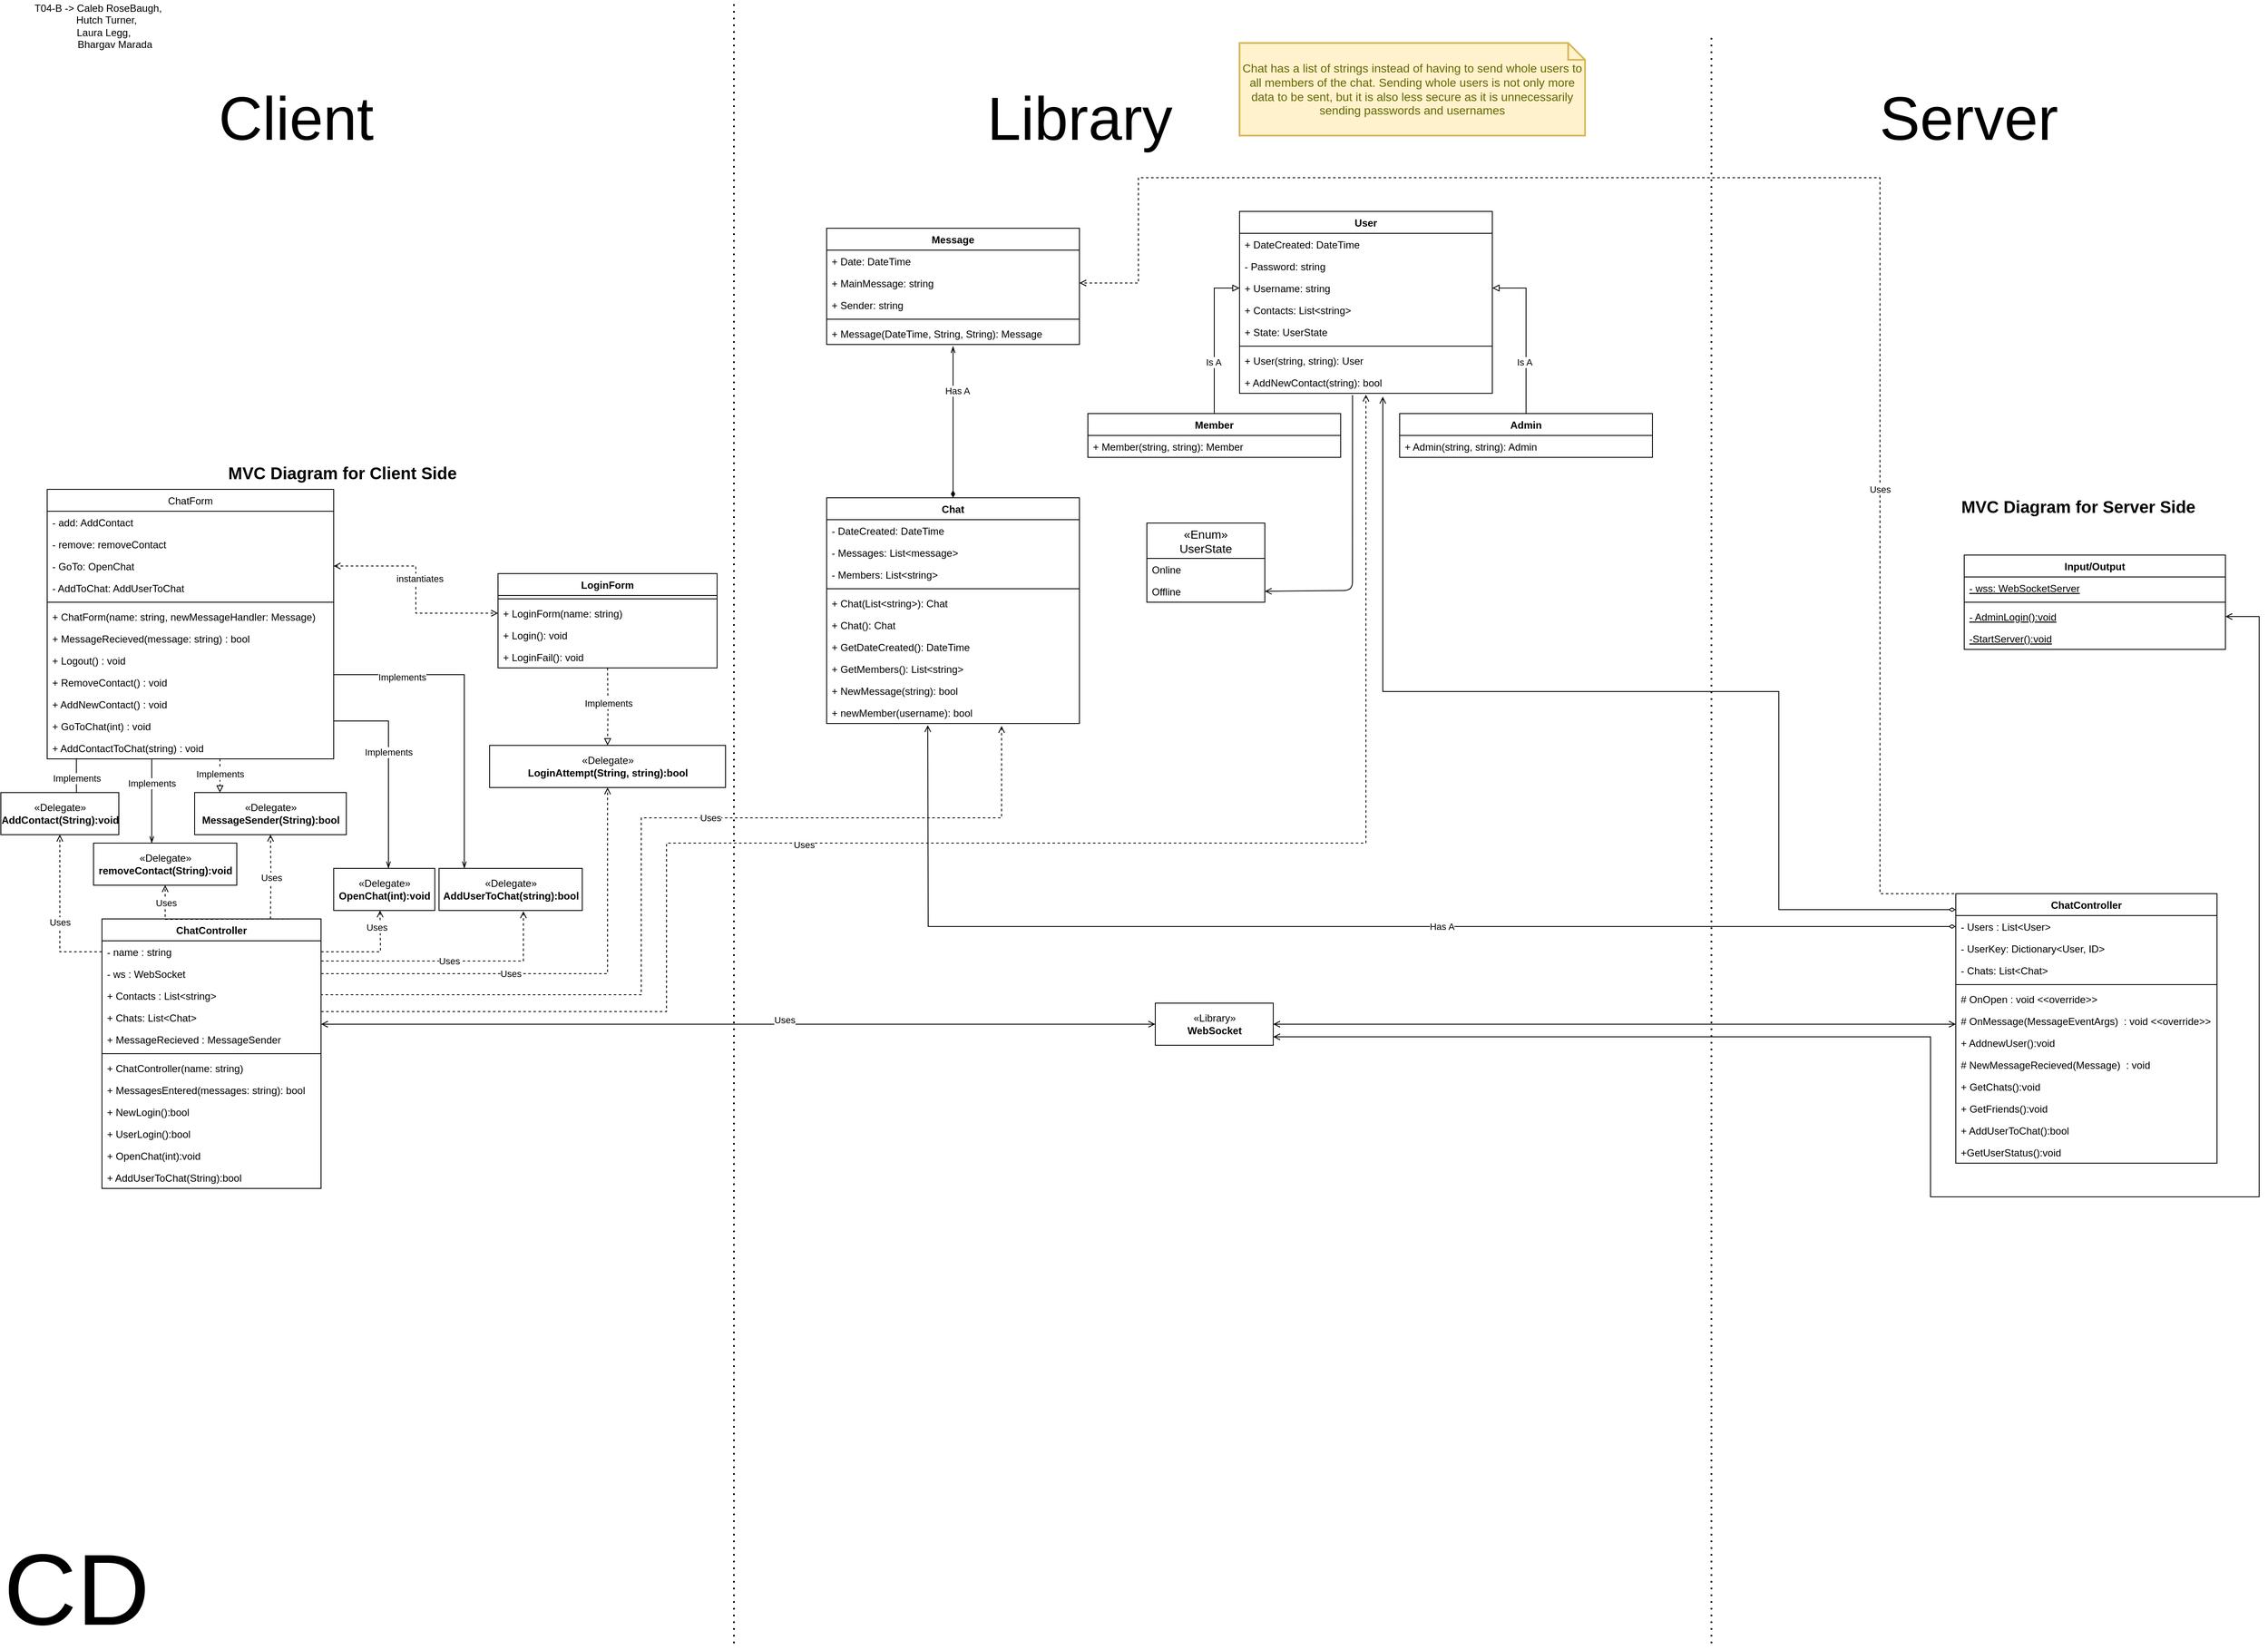 <mxfile version="14.6.3" type="github" pages="4">
  <diagram id="cjej1amVZtIiL1pQSHvf" name="ALL parts">
    <mxGraphModel dx="3095" dy="1565" grid="1" gridSize="10" guides="1" tooltips="1" connect="1" arrows="1" fold="1" page="1" pageScale="1" pageWidth="2800" pageHeight="2000" math="0" shadow="0">
      <root>
        <mxCell id="Q0GDuyQahfIBSUchTvks-0" />
        <mxCell id="Q0GDuyQahfIBSUchTvks-1" parent="Q0GDuyQahfIBSUchTvks-0" />
        <mxCell id="UDq93rwVUkaTBWhQa7RS-0" value="T04-B -&amp;gt; Caleb RoseBaugh,&lt;br&gt;&amp;nbsp; &amp;nbsp; &amp;nbsp; Hutch Turner,&lt;br&gt;&amp;nbsp; &amp;nbsp; Laura Legg,&lt;br&gt;&amp;nbsp; &amp;nbsp; &amp;nbsp; &amp;nbsp; &amp;nbsp; &amp;nbsp; Bhargav Marada&lt;br&gt;" style="text;html=1;align=center;verticalAlign=middle;resizable=0;points=[];autosize=1;strokeColor=none;" parent="Q0GDuyQahfIBSUchTvks-1" vertex="1">
          <mxGeometry x="40" y="40" width="170" height="60" as="geometry" />
        </mxCell>
        <mxCell id="5nmN92uF_jekfmkXPWef-0" value="&lt;font style=&quot;font-size: 120px&quot;&gt;CD&lt;/font&gt;" style="text;html=1;strokeColor=none;fillColor=none;align=center;verticalAlign=middle;whiteSpace=wrap;rounded=0;" parent="Q0GDuyQahfIBSUchTvks-1" vertex="1">
          <mxGeometry x="80" y="1920" width="40" height="10" as="geometry" />
        </mxCell>
        <mxCell id="eozLQNMYBbca70q0BzBk-0" style="edgeStyle=orthogonalEdgeStyle;rounded=0;orthogonalLoop=1;jettySize=auto;html=1;entryX=0.5;entryY=1;entryDx=0;entryDy=0;dashed=1;endArrow=open;endFill=0;" parent="Q0GDuyQahfIBSUchTvks-1" target="eozLQNMYBbca70q0BzBk-17" edge="1">
          <mxGeometry relative="1" as="geometry">
            <mxPoint x="330" y="1130" as="sourcePoint" />
          </mxGeometry>
        </mxCell>
        <mxCell id="eozLQNMYBbca70q0BzBk-1" value="Uses" style="edgeLabel;html=1;align=center;verticalAlign=middle;resizable=0;points=[];" parent="eozLQNMYBbca70q0BzBk-0" vertex="1" connectable="0">
          <mxGeometry x="-0.19" y="-1" relative="1" as="geometry">
            <mxPoint x="-1" y="-9" as="offset" />
          </mxGeometry>
        </mxCell>
        <mxCell id="eozLQNMYBbca70q0BzBk-2" style="edgeStyle=orthogonalEdgeStyle;rounded=0;orthogonalLoop=1;jettySize=auto;html=1;endArrow=open;endFill=0;entryX=0;entryY=0.5;entryDx=0;entryDy=0;startArrow=open;startFill=0;" parent="Q0GDuyQahfIBSUchTvks-1" source="eozLQNMYBbca70q0BzBk-4" target="eozLQNMYBbca70q0BzBk-18" edge="1">
          <mxGeometry relative="1" as="geometry">
            <mxPoint x="570" y="1225" as="targetPoint" />
            <Array as="points">
              <mxPoint x="1350" y="1255" />
              <mxPoint x="1350" y="1255" />
            </Array>
          </mxGeometry>
        </mxCell>
        <mxCell id="eozLQNMYBbca70q0BzBk-4" value="ChatController" style="swimlane;fontStyle=1;align=center;verticalAlign=top;childLayout=stackLayout;horizontal=1;startSize=26;horizontalStack=0;resizeParent=1;resizeParentMax=0;resizeLast=0;collapsible=1;marginBottom=0;" parent="Q0GDuyQahfIBSUchTvks-1" vertex="1">
          <mxGeometry x="130" y="1130" width="260" height="320" as="geometry" />
        </mxCell>
        <mxCell id="eozLQNMYBbca70q0BzBk-5" value="- name : string" style="text;strokeColor=none;fillColor=none;align=left;verticalAlign=top;spacingLeft=4;spacingRight=4;overflow=hidden;rotatable=0;points=[[0,0.5],[1,0.5]];portConstraint=eastwest;" parent="eozLQNMYBbca70q0BzBk-4" vertex="1">
          <mxGeometry y="26" width="260" height="26" as="geometry" />
        </mxCell>
        <mxCell id="eozLQNMYBbca70q0BzBk-6" value="- ws : WebSocket" style="text;strokeColor=none;fillColor=none;align=left;verticalAlign=top;spacingLeft=4;spacingRight=4;overflow=hidden;rotatable=0;points=[[0,0.5],[1,0.5]];portConstraint=eastwest;" parent="eozLQNMYBbca70q0BzBk-4" vertex="1">
          <mxGeometry y="52" width="260" height="26" as="geometry" />
        </mxCell>
        <mxCell id="eozLQNMYBbca70q0BzBk-7" value="+ Contacts : List&lt;string&gt;" style="text;strokeColor=none;fillColor=none;align=left;verticalAlign=top;spacingLeft=4;spacingRight=4;overflow=hidden;rotatable=0;points=[[0,0.5],[1,0.5]];portConstraint=eastwest;" parent="eozLQNMYBbca70q0BzBk-4" vertex="1">
          <mxGeometry y="78" width="260" height="26" as="geometry" />
        </mxCell>
        <mxCell id="Xf2kcutXMbMdljYPR8I8-35" value="+ Chats: List&lt;Chat&gt;" style="text;strokeColor=none;fillColor=none;align=left;verticalAlign=top;spacingLeft=4;spacingRight=4;overflow=hidden;rotatable=0;points=[[0,0.5],[1,0.5]];portConstraint=eastwest;" parent="eozLQNMYBbca70q0BzBk-4" vertex="1">
          <mxGeometry y="104" width="260" height="26" as="geometry" />
        </mxCell>
        <mxCell id="Xf2kcutXMbMdljYPR8I8-13" value="+ MessageRecieved : MessageSender" style="text;strokeColor=none;fillColor=none;align=left;verticalAlign=top;spacingLeft=4;spacingRight=4;overflow=hidden;rotatable=0;points=[[0,0.5],[1,0.5]];portConstraint=eastwest;" parent="eozLQNMYBbca70q0BzBk-4" vertex="1">
          <mxGeometry y="130" width="260" height="26" as="geometry" />
        </mxCell>
        <mxCell id="eozLQNMYBbca70q0BzBk-8" value="" style="line;strokeWidth=1;fillColor=none;align=left;verticalAlign=middle;spacingTop=-1;spacingLeft=3;spacingRight=3;rotatable=0;labelPosition=right;points=[];portConstraint=eastwest;" parent="eozLQNMYBbca70q0BzBk-4" vertex="1">
          <mxGeometry y="156" width="260" height="8" as="geometry" />
        </mxCell>
        <mxCell id="eozLQNMYBbca70q0BzBk-9" value="+ ChatController(name: string)" style="text;strokeColor=none;fillColor=none;align=left;verticalAlign=top;spacingLeft=4;spacingRight=4;overflow=hidden;rotatable=0;points=[[0,0.5],[1,0.5]];portConstraint=eastwest;" parent="eozLQNMYBbca70q0BzBk-4" vertex="1">
          <mxGeometry y="164" width="260" height="26" as="geometry" />
        </mxCell>
        <mxCell id="eozLQNMYBbca70q0BzBk-10" value="+ MessagesEntered(messages: string): bool" style="text;strokeColor=none;fillColor=none;align=left;verticalAlign=top;spacingLeft=4;spacingRight=4;overflow=hidden;rotatable=0;points=[[0,0.5],[1,0.5]];portConstraint=eastwest;" parent="eozLQNMYBbca70q0BzBk-4" vertex="1">
          <mxGeometry y="190" width="260" height="26" as="geometry" />
        </mxCell>
        <mxCell id="Tm94xZzZIZTdlGL-Id3z-19" value="+ NewLogin():bool " style="text;strokeColor=none;fillColor=none;align=left;verticalAlign=top;spacingLeft=4;spacingRight=4;overflow=hidden;rotatable=0;points=[[0,0.5],[1,0.5]];portConstraint=eastwest;" parent="eozLQNMYBbca70q0BzBk-4" vertex="1">
          <mxGeometry y="216" width="260" height="26" as="geometry" />
        </mxCell>
        <mxCell id="Xf2kcutXMbMdljYPR8I8-18" value="+ UserLogin():bool " style="text;strokeColor=none;fillColor=none;align=left;verticalAlign=top;spacingLeft=4;spacingRight=4;overflow=hidden;rotatable=0;points=[[0,0.5],[1,0.5]];portConstraint=eastwest;" parent="eozLQNMYBbca70q0BzBk-4" vertex="1">
          <mxGeometry y="242" width="260" height="26" as="geometry" />
        </mxCell>
        <mxCell id="eozLQNMYBbca70q0BzBk-11" value="+ OpenChat(int):void " style="text;strokeColor=none;fillColor=none;align=left;verticalAlign=top;spacingLeft=4;spacingRight=4;overflow=hidden;rotatable=0;points=[[0,0.5],[1,0.5]];portConstraint=eastwest;" parent="eozLQNMYBbca70q0BzBk-4" vertex="1">
          <mxGeometry y="268" width="260" height="26" as="geometry" />
        </mxCell>
        <mxCell id="Xf2kcutXMbMdljYPR8I8-32" value="+ AddUserToChat(String):bool" style="text;strokeColor=none;fillColor=none;align=left;verticalAlign=top;spacingLeft=4;spacingRight=4;overflow=hidden;rotatable=0;points=[[0,0.5],[1,0.5]];portConstraint=eastwest;" parent="eozLQNMYBbca70q0BzBk-4" vertex="1">
          <mxGeometry y="294" width="260" height="26" as="geometry" />
        </mxCell>
        <mxCell id="eozLQNMYBbca70q0BzBk-12" style="edgeStyle=orthogonalEdgeStyle;rounded=0;orthogonalLoop=1;jettySize=auto;html=1;dashed=1;endArrow=block;endFill=0;" parent="Q0GDuyQahfIBSUchTvks-1" source="Xf2kcutXMbMdljYPR8I8-0" target="eozLQNMYBbca70q0BzBk-17" edge="1">
          <mxGeometry relative="1" as="geometry">
            <Array as="points">
              <mxPoint x="270" y="960" />
              <mxPoint x="270" y="960" />
            </Array>
          </mxGeometry>
        </mxCell>
        <mxCell id="eozLQNMYBbca70q0BzBk-13" value="Implements" style="edgeLabel;html=1;align=center;verticalAlign=middle;resizable=0;points=[];" parent="eozLQNMYBbca70q0BzBk-12" vertex="1" connectable="0">
          <mxGeometry x="-0.318" y="-1" relative="1" as="geometry">
            <mxPoint x="1" y="4" as="offset" />
          </mxGeometry>
        </mxCell>
        <mxCell id="eozLQNMYBbca70q0BzBk-14" value="ChatForm" style="swimlane;fontStyle=0;childLayout=stackLayout;horizontal=1;startSize=26;fillColor=none;horizontalStack=0;resizeParent=1;resizeParentMax=0;resizeLast=0;collapsible=1;marginBottom=0;" parent="Q0GDuyQahfIBSUchTvks-1" vertex="1">
          <mxGeometry x="65" y="620" width="340" height="320" as="geometry" />
        </mxCell>
        <mxCell id="Xf2kcutXMbMdljYPR8I8-16" value="- add: AddContact" style="text;strokeColor=none;fillColor=none;align=left;verticalAlign=top;spacingLeft=4;spacingRight=4;overflow=hidden;rotatable=0;points=[[0,0.5],[1,0.5]];portConstraint=eastwest;" parent="eozLQNMYBbca70q0BzBk-14" vertex="1">
          <mxGeometry y="26" width="340" height="26" as="geometry" />
        </mxCell>
        <mxCell id="Xf2kcutXMbMdljYPR8I8-25" value="- remove: removeContact" style="text;strokeColor=none;fillColor=none;align=left;verticalAlign=top;spacingLeft=4;spacingRight=4;overflow=hidden;rotatable=0;points=[[0,0.5],[1,0.5]];portConstraint=eastwest;" parent="eozLQNMYBbca70q0BzBk-14" vertex="1">
          <mxGeometry y="52" width="340" height="26" as="geometry" />
        </mxCell>
        <mxCell id="Xf2kcutXMbMdljYPR8I8-26" value="- GoTo: OpenChat" style="text;strokeColor=none;fillColor=none;align=left;verticalAlign=top;spacingLeft=4;spacingRight=4;overflow=hidden;rotatable=0;points=[[0,0.5],[1,0.5]];portConstraint=eastwest;" parent="eozLQNMYBbca70q0BzBk-14" vertex="1">
          <mxGeometry y="78" width="340" height="26" as="geometry" />
        </mxCell>
        <mxCell id="Xf2kcutXMbMdljYPR8I8-15" value="- AddToChat: AddUserToChat" style="text;strokeColor=none;fillColor=none;align=left;verticalAlign=top;spacingLeft=4;spacingRight=4;overflow=hidden;rotatable=0;points=[[0,0.5],[1,0.5]];portConstraint=eastwest;" parent="eozLQNMYBbca70q0BzBk-14" vertex="1">
          <mxGeometry y="104" width="340" height="26" as="geometry" />
        </mxCell>
        <mxCell id="Xf2kcutXMbMdljYPR8I8-14" value="" style="line;strokeWidth=1;fillColor=none;align=left;verticalAlign=middle;spacingTop=-1;spacingLeft=3;spacingRight=3;rotatable=0;labelPosition=right;points=[];portConstraint=eastwest;" parent="eozLQNMYBbca70q0BzBk-14" vertex="1">
          <mxGeometry y="130" width="340" height="8" as="geometry" />
        </mxCell>
        <mxCell id="eozLQNMYBbca70q0BzBk-15" value="+ ChatForm(name: string, newMessageHandler: Message)" style="text;strokeColor=none;fillColor=none;align=left;verticalAlign=top;spacingLeft=4;spacingRight=4;overflow=hidden;rotatable=0;points=[[0,0.5],[1,0.5]];portConstraint=eastwest;" parent="eozLQNMYBbca70q0BzBk-14" vertex="1">
          <mxGeometry y="138" width="340" height="26" as="geometry" />
        </mxCell>
        <mxCell id="eozLQNMYBbca70q0BzBk-16" value="+ MessageRecieved(message: string) : bool" style="text;strokeColor=none;fillColor=none;align=left;verticalAlign=top;spacingLeft=4;spacingRight=4;overflow=hidden;rotatable=0;points=[[0,0.5],[1,0.5]];portConstraint=eastwest;" parent="eozLQNMYBbca70q0BzBk-14" vertex="1">
          <mxGeometry y="164" width="340" height="26" as="geometry" />
        </mxCell>
        <mxCell id="-_mws70MJlQntnu4PtAn-2" value="+ Logout() : void" style="text;strokeColor=none;fillColor=none;align=left;verticalAlign=top;spacingLeft=4;spacingRight=4;overflow=hidden;rotatable=0;points=[[0,0.5],[1,0.5]];portConstraint=eastwest;" parent="eozLQNMYBbca70q0BzBk-14" vertex="1">
          <mxGeometry y="190" width="340" height="26" as="geometry" />
        </mxCell>
        <mxCell id="Xf2kcutXMbMdljYPR8I8-17" value="+ RemoveContact() : void" style="text;strokeColor=none;fillColor=none;align=left;verticalAlign=top;spacingLeft=4;spacingRight=4;overflow=hidden;rotatable=0;points=[[0,0.5],[1,0.5]];portConstraint=eastwest;" parent="eozLQNMYBbca70q0BzBk-14" vertex="1">
          <mxGeometry y="216" width="340" height="26" as="geometry" />
        </mxCell>
        <mxCell id="Xf2kcutXMbMdljYPR8I8-1" value="+ AddNewContact() : void" style="text;strokeColor=none;fillColor=none;align=left;verticalAlign=top;spacingLeft=4;spacingRight=4;overflow=hidden;rotatable=0;points=[[0,0.5],[1,0.5]];portConstraint=eastwest;" parent="eozLQNMYBbca70q0BzBk-14" vertex="1">
          <mxGeometry y="242" width="340" height="26" as="geometry" />
        </mxCell>
        <mxCell id="Xf2kcutXMbMdljYPR8I8-19" value="+ GoToChat(int) : void" style="text;strokeColor=none;fillColor=none;align=left;verticalAlign=top;spacingLeft=4;spacingRight=4;overflow=hidden;rotatable=0;points=[[0,0.5],[1,0.5]];portConstraint=eastwest;" parent="eozLQNMYBbca70q0BzBk-14" vertex="1">
          <mxGeometry y="268" width="340" height="26" as="geometry" />
        </mxCell>
        <mxCell id="Xf2kcutXMbMdljYPR8I8-0" value="+ AddContactToChat(string) : void" style="text;strokeColor=none;fillColor=none;align=left;verticalAlign=top;spacingLeft=4;spacingRight=4;overflow=hidden;rotatable=0;points=[[0,0.5],[1,0.5]];portConstraint=eastwest;" parent="eozLQNMYBbca70q0BzBk-14" vertex="1">
          <mxGeometry y="294" width="340" height="26" as="geometry" />
        </mxCell>
        <mxCell id="eozLQNMYBbca70q0BzBk-17" value="«Delegate»&lt;br&gt;&lt;b&gt;MessageSender(String):bool&lt;/b&gt;" style="html=1;" parent="Q0GDuyQahfIBSUchTvks-1" vertex="1">
          <mxGeometry x="240" y="980" width="180" height="50" as="geometry" />
        </mxCell>
        <mxCell id="eozLQNMYBbca70q0BzBk-18" value="«Library»&lt;br&gt;&lt;b&gt;WebSocket&lt;/b&gt;" style="html=1;" parent="Q0GDuyQahfIBSUchTvks-1" vertex="1">
          <mxGeometry x="1380" y="1230" width="140" height="50" as="geometry" />
        </mxCell>
        <mxCell id="eozLQNMYBbca70q0BzBk-19" value="&lt;font style=&quot;font-size: 20px&quot;&gt;MVC Diagram for Client Side&lt;/font&gt;" style="text;html=1;align=center;verticalAlign=middle;resizable=0;points=[];autosize=1;strokeColor=none;fontStyle=1" parent="Q0GDuyQahfIBSUchTvks-1" vertex="1">
          <mxGeometry x="270" y="590" width="290" height="20" as="geometry" />
        </mxCell>
        <mxCell id="ppnC8eKDTMyvoCilThMU-3" value="ChatController" style="swimlane;fontStyle=1;align=center;verticalAlign=top;childLayout=stackLayout;horizontal=1;startSize=26;horizontalStack=0;resizeParent=1;resizeParentMax=0;resizeLast=0;collapsible=1;marginBottom=0;" parent="Q0GDuyQahfIBSUchTvks-1" vertex="1">
          <mxGeometry x="2330" y="1100" width="310" height="320" as="geometry" />
        </mxCell>
        <mxCell id="ppnC8eKDTMyvoCilThMU-4" value="- Users : List&lt;User&gt;" style="text;strokeColor=none;fillColor=none;align=left;verticalAlign=top;spacingLeft=4;spacingRight=4;overflow=hidden;rotatable=0;points=[[0,0.5],[1,0.5]];portConstraint=eastwest;fontStyle=0" parent="ppnC8eKDTMyvoCilThMU-3" vertex="1">
          <mxGeometry y="26" width="310" height="26" as="geometry" />
        </mxCell>
        <mxCell id="BdyiNIIFdoTAuKVl8rgu-0" value="- UserKey: Dictionary&lt;User, ID&gt;" style="text;strokeColor=none;fillColor=none;align=left;verticalAlign=top;spacingLeft=4;spacingRight=4;overflow=hidden;rotatable=0;points=[[0,0.5],[1,0.5]];portConstraint=eastwest;fontStyle=0" parent="ppnC8eKDTMyvoCilThMU-3" vertex="1">
          <mxGeometry y="52" width="310" height="26" as="geometry" />
        </mxCell>
        <mxCell id="Tm94xZzZIZTdlGL-Id3z-29" value="- Chats: List&lt;Chat&gt;" style="text;strokeColor=none;fillColor=none;align=left;verticalAlign=top;spacingLeft=4;spacingRight=4;overflow=hidden;rotatable=0;points=[[0,0.5],[1,0.5]];portConstraint=eastwest;fontStyle=0" parent="ppnC8eKDTMyvoCilThMU-3" vertex="1">
          <mxGeometry y="78" width="310" height="26" as="geometry" />
        </mxCell>
        <mxCell id="ppnC8eKDTMyvoCilThMU-5" value="" style="line;strokeWidth=1;fillColor=none;align=left;verticalAlign=middle;spacingTop=-1;spacingLeft=3;spacingRight=3;rotatable=0;labelPosition=right;points=[];portConstraint=eastwest;" parent="ppnC8eKDTMyvoCilThMU-3" vertex="1">
          <mxGeometry y="104" width="310" height="8" as="geometry" />
        </mxCell>
        <mxCell id="ppnC8eKDTMyvoCilThMU-6" value="# OnOpen : void &lt;&lt;override&gt;&gt;" style="text;strokeColor=none;fillColor=none;align=left;verticalAlign=top;spacingLeft=4;spacingRight=4;overflow=hidden;rotatable=0;points=[[0,0.5],[1,0.5]];portConstraint=eastwest;" parent="ppnC8eKDTMyvoCilThMU-3" vertex="1">
          <mxGeometry y="112" width="310" height="26" as="geometry" />
        </mxCell>
        <mxCell id="BdyiNIIFdoTAuKVl8rgu-3" value="# OnMessage(MessageEventArgs)  : void &lt;&lt;override&gt;&gt;" style="text;strokeColor=none;fillColor=none;align=left;verticalAlign=top;spacingLeft=4;spacingRight=4;overflow=hidden;rotatable=0;points=[[0,0.5],[1,0.5]];portConstraint=eastwest;" parent="ppnC8eKDTMyvoCilThMU-3" vertex="1">
          <mxGeometry y="138" width="310" height="26" as="geometry" />
        </mxCell>
        <mxCell id="BdyiNIIFdoTAuKVl8rgu-2" value="+ AddnewUser():void" style="text;strokeColor=none;fillColor=none;align=left;verticalAlign=top;spacingLeft=4;spacingRight=4;overflow=hidden;rotatable=0;points=[[0,0.5],[1,0.5]];portConstraint=eastwest;" parent="ppnC8eKDTMyvoCilThMU-3" vertex="1">
          <mxGeometry y="164" width="310" height="26" as="geometry" />
        </mxCell>
        <mxCell id="ppnC8eKDTMyvoCilThMU-7" value="# NewMessageRecieved(Message)  : void" style="text;strokeColor=none;fillColor=none;align=left;verticalAlign=top;spacingLeft=4;spacingRight=4;overflow=hidden;rotatable=0;points=[[0,0.5],[1,0.5]];portConstraint=eastwest;" parent="ppnC8eKDTMyvoCilThMU-3" vertex="1">
          <mxGeometry y="190" width="310" height="26" as="geometry" />
        </mxCell>
        <mxCell id="Xf2kcutXMbMdljYPR8I8-34" value="+ GetChats():void" style="text;strokeColor=none;fillColor=none;align=left;verticalAlign=top;spacingLeft=4;spacingRight=4;overflow=hidden;rotatable=0;points=[[0,0.5],[1,0.5]];portConstraint=eastwest;" parent="ppnC8eKDTMyvoCilThMU-3" vertex="1">
          <mxGeometry y="216" width="310" height="26" as="geometry" />
        </mxCell>
        <mxCell id="OApu1N7tFJx8cW2673Od-12" value="+ GetFriends():void" style="text;strokeColor=none;fillColor=none;align=left;verticalAlign=top;spacingLeft=4;spacingRight=4;overflow=hidden;rotatable=0;points=[[0,0.5],[1,0.5]];portConstraint=eastwest;" parent="ppnC8eKDTMyvoCilThMU-3" vertex="1">
          <mxGeometry y="242" width="310" height="26" as="geometry" />
        </mxCell>
        <mxCell id="Xf2kcutXMbMdljYPR8I8-33" value="+ AddUserToChat():bool" style="text;strokeColor=none;fillColor=none;align=left;verticalAlign=top;spacingLeft=4;spacingRight=4;overflow=hidden;rotatable=0;points=[[0,0.5],[1,0.5]];portConstraint=eastwest;" parent="ppnC8eKDTMyvoCilThMU-3" vertex="1">
          <mxGeometry y="268" width="310" height="26" as="geometry" />
        </mxCell>
        <mxCell id="g7jYG5LuGCd_0MJDHKoL-0" value="+GetUserStatus():void" style="text;strokeColor=none;fillColor=none;align=left;verticalAlign=top;spacingLeft=4;spacingRight=4;overflow=hidden;rotatable=0;points=[[0,0.5],[1,0.5]];portConstraint=eastwest;" parent="ppnC8eKDTMyvoCilThMU-3" vertex="1">
          <mxGeometry y="294" width="310" height="26" as="geometry" />
        </mxCell>
        <mxCell id="ppnC8eKDTMyvoCilThMU-20" value="&lt;font style=&quot;font-size: 20px&quot;&gt;MVC Diagram for Server Side&lt;/font&gt;" style="text;html=1;align=center;verticalAlign=middle;resizable=0;points=[];autosize=1;strokeColor=none;fontStyle=1" parent="Q0GDuyQahfIBSUchTvks-1" vertex="1">
          <mxGeometry x="2330" y="630" width="290" height="20" as="geometry" />
        </mxCell>
        <mxCell id="CPX_3aVWv_EthcA4HskA-0" value="Message" style="swimlane;fontStyle=1;align=center;verticalAlign=top;childLayout=stackLayout;horizontal=1;startSize=26;horizontalStack=0;resizeParent=1;resizeParentMax=0;resizeLast=0;collapsible=1;marginBottom=0;" parent="Q0GDuyQahfIBSUchTvks-1" vertex="1">
          <mxGeometry x="990" y="310" width="300" height="138" as="geometry" />
        </mxCell>
        <mxCell id="CPX_3aVWv_EthcA4HskA-1" value="+ Date: DateTime" style="text;strokeColor=none;fillColor=none;align=left;verticalAlign=top;spacingLeft=4;spacingRight=4;overflow=hidden;rotatable=0;points=[[0,0.5],[1,0.5]];portConstraint=eastwest;" parent="CPX_3aVWv_EthcA4HskA-0" vertex="1">
          <mxGeometry y="26" width="300" height="26" as="geometry" />
        </mxCell>
        <mxCell id="CPX_3aVWv_EthcA4HskA-2" value="+ MainMessage: string" style="text;strokeColor=none;fillColor=none;align=left;verticalAlign=top;spacingLeft=4;spacingRight=4;overflow=hidden;rotatable=0;points=[[0,0.5],[1,0.5]];portConstraint=eastwest;" parent="CPX_3aVWv_EthcA4HskA-0" vertex="1">
          <mxGeometry y="52" width="300" height="26" as="geometry" />
        </mxCell>
        <mxCell id="CPX_3aVWv_EthcA4HskA-3" value="+ Sender: string" style="text;strokeColor=none;fillColor=none;align=left;verticalAlign=top;spacingLeft=4;spacingRight=4;overflow=hidden;rotatable=0;points=[[0,0.5],[1,0.5]];portConstraint=eastwest;" parent="CPX_3aVWv_EthcA4HskA-0" vertex="1">
          <mxGeometry y="78" width="300" height="26" as="geometry" />
        </mxCell>
        <mxCell id="CPX_3aVWv_EthcA4HskA-4" value="" style="line;strokeWidth=1;fillColor=none;align=left;verticalAlign=middle;spacingTop=-1;spacingLeft=3;spacingRight=3;rotatable=0;labelPosition=right;points=[];portConstraint=eastwest;" parent="CPX_3aVWv_EthcA4HskA-0" vertex="1">
          <mxGeometry y="104" width="300" height="8" as="geometry" />
        </mxCell>
        <mxCell id="CPX_3aVWv_EthcA4HskA-5" value="+ Message(DateTime, String, String): Message" style="text;strokeColor=none;fillColor=none;align=left;verticalAlign=top;spacingLeft=4;spacingRight=4;overflow=hidden;rotatable=0;points=[[0,0.5],[1,0.5]];portConstraint=eastwest;" parent="CPX_3aVWv_EthcA4HskA-0" vertex="1">
          <mxGeometry y="112" width="300" height="26" as="geometry" />
        </mxCell>
        <mxCell id="CPX_3aVWv_EthcA4HskA-6" value="User" style="swimlane;fontStyle=1;align=center;verticalAlign=top;childLayout=stackLayout;horizontal=1;startSize=26;horizontalStack=0;resizeParent=1;resizeParentMax=0;resizeLast=0;collapsible=1;marginBottom=0;" parent="Q0GDuyQahfIBSUchTvks-1" vertex="1">
          <mxGeometry x="1480" y="290" width="300" height="216" as="geometry" />
        </mxCell>
        <mxCell id="CPX_3aVWv_EthcA4HskA-7" value="+ DateCreated: DateTime" style="text;strokeColor=none;fillColor=none;align=left;verticalAlign=top;spacingLeft=4;spacingRight=4;overflow=hidden;rotatable=0;points=[[0,0.5],[1,0.5]];portConstraint=eastwest;" parent="CPX_3aVWv_EthcA4HskA-6" vertex="1">
          <mxGeometry y="26" width="300" height="26" as="geometry" />
        </mxCell>
        <mxCell id="CPX_3aVWv_EthcA4HskA-8" value="- Password: string" style="text;strokeColor=none;fillColor=none;align=left;verticalAlign=top;spacingLeft=4;spacingRight=4;overflow=hidden;rotatable=0;points=[[0,0.5],[1,0.5]];portConstraint=eastwest;" parent="CPX_3aVWv_EthcA4HskA-6" vertex="1">
          <mxGeometry y="52" width="300" height="26" as="geometry" />
        </mxCell>
        <mxCell id="CPX_3aVWv_EthcA4HskA-9" value="+ Username: string" style="text;strokeColor=none;fillColor=none;align=left;verticalAlign=top;spacingLeft=4;spacingRight=4;overflow=hidden;rotatable=0;points=[[0,0.5],[1,0.5]];portConstraint=eastwest;" parent="CPX_3aVWv_EthcA4HskA-6" vertex="1">
          <mxGeometry y="78" width="300" height="26" as="geometry" />
        </mxCell>
        <mxCell id="CPX_3aVWv_EthcA4HskA-10" value="+ Contacts: List&lt;string&gt;" style="text;strokeColor=none;fillColor=none;align=left;verticalAlign=top;spacingLeft=4;spacingRight=4;overflow=hidden;rotatable=0;points=[[0,0.5],[1,0.5]];portConstraint=eastwest;" parent="CPX_3aVWv_EthcA4HskA-6" vertex="1">
          <mxGeometry y="104" width="300" height="26" as="geometry" />
        </mxCell>
        <mxCell id="OApu1N7tFJx8cW2673Od-10" value="+ State: UserState" style="text;strokeColor=none;fillColor=none;align=left;verticalAlign=top;spacingLeft=4;spacingRight=4;overflow=hidden;rotatable=0;points=[[0,0.5],[1,0.5]];portConstraint=eastwest;" parent="CPX_3aVWv_EthcA4HskA-6" vertex="1">
          <mxGeometry y="130" width="300" height="26" as="geometry" />
        </mxCell>
        <mxCell id="CPX_3aVWv_EthcA4HskA-11" value="" style="line;strokeWidth=1;fillColor=none;align=left;verticalAlign=middle;spacingTop=-1;spacingLeft=3;spacingRight=3;rotatable=0;labelPosition=right;points=[];portConstraint=eastwest;" parent="CPX_3aVWv_EthcA4HskA-6" vertex="1">
          <mxGeometry y="156" width="300" height="8" as="geometry" />
        </mxCell>
        <mxCell id="CPX_3aVWv_EthcA4HskA-12" value="+ User(string, string): User" style="text;strokeColor=none;fillColor=none;align=left;verticalAlign=top;spacingLeft=4;spacingRight=4;overflow=hidden;rotatable=0;points=[[0,0.5],[1,0.5]];portConstraint=eastwest;" parent="CPX_3aVWv_EthcA4HskA-6" vertex="1">
          <mxGeometry y="164" width="300" height="26" as="geometry" />
        </mxCell>
        <mxCell id="CPX_3aVWv_EthcA4HskA-13" value="+ AddNewContact(string): bool" style="text;strokeColor=none;fillColor=none;align=left;verticalAlign=top;spacingLeft=4;spacingRight=4;overflow=hidden;rotatable=0;points=[[0,0.5],[1,0.5]];portConstraint=eastwest;" parent="CPX_3aVWv_EthcA4HskA-6" vertex="1">
          <mxGeometry y="190" width="300" height="26" as="geometry" />
        </mxCell>
        <mxCell id="CPX_3aVWv_EthcA4HskA-14" style="edgeStyle=orthogonalEdgeStyle;rounded=0;orthogonalLoop=1;jettySize=auto;html=1;endArrow=openThin;endFill=0;startArrow=diamondThin;startFill=1;" parent="Q0GDuyQahfIBSUchTvks-1" source="CPX_3aVWv_EthcA4HskA-16" edge="1">
          <mxGeometry relative="1" as="geometry">
            <mxPoint x="1140" y="450" as="targetPoint" />
          </mxGeometry>
        </mxCell>
        <mxCell id="CPX_3aVWv_EthcA4HskA-15" value="Has A" style="edgeLabel;html=1;align=center;verticalAlign=middle;resizable=0;points=[];" parent="CPX_3aVWv_EthcA4HskA-14" vertex="1" connectable="0">
          <mxGeometry x="0.455" y="-4" relative="1" as="geometry">
            <mxPoint y="4" as="offset" />
          </mxGeometry>
        </mxCell>
        <mxCell id="CPX_3aVWv_EthcA4HskA-16" value="Chat" style="swimlane;fontStyle=1;align=center;verticalAlign=top;childLayout=stackLayout;horizontal=1;startSize=26;horizontalStack=0;resizeParent=1;resizeParentMax=0;resizeLast=0;collapsible=1;marginBottom=0;" parent="Q0GDuyQahfIBSUchTvks-1" vertex="1">
          <mxGeometry x="990" y="630" width="300" height="268" as="geometry" />
        </mxCell>
        <mxCell id="CPX_3aVWv_EthcA4HskA-17" value="- DateCreated: DateTime" style="text;strokeColor=none;fillColor=none;align=left;verticalAlign=top;spacingLeft=4;spacingRight=4;overflow=hidden;rotatable=0;points=[[0,0.5],[1,0.5]];portConstraint=eastwest;" parent="CPX_3aVWv_EthcA4HskA-16" vertex="1">
          <mxGeometry y="26" width="300" height="26" as="geometry" />
        </mxCell>
        <mxCell id="CPX_3aVWv_EthcA4HskA-18" value="- Messages: List&lt;message&gt;" style="text;strokeColor=none;fillColor=none;align=left;verticalAlign=top;spacingLeft=4;spacingRight=4;overflow=hidden;rotatable=0;points=[[0,0.5],[1,0.5]];portConstraint=eastwest;" parent="CPX_3aVWv_EthcA4HskA-16" vertex="1">
          <mxGeometry y="52" width="300" height="26" as="geometry" />
        </mxCell>
        <mxCell id="CPX_3aVWv_EthcA4HskA-19" value="- Members: List&lt;string&gt;" style="text;strokeColor=none;fillColor=none;align=left;verticalAlign=top;spacingLeft=4;spacingRight=4;overflow=hidden;rotatable=0;points=[[0,0.5],[1,0.5]];portConstraint=eastwest;" parent="CPX_3aVWv_EthcA4HskA-16" vertex="1">
          <mxGeometry y="78" width="300" height="26" as="geometry" />
        </mxCell>
        <mxCell id="CPX_3aVWv_EthcA4HskA-20" value="" style="line;strokeWidth=1;fillColor=none;align=left;verticalAlign=middle;spacingTop=-1;spacingLeft=3;spacingRight=3;rotatable=0;labelPosition=right;points=[];portConstraint=eastwest;" parent="CPX_3aVWv_EthcA4HskA-16" vertex="1">
          <mxGeometry y="104" width="300" height="8" as="geometry" />
        </mxCell>
        <mxCell id="CPX_3aVWv_EthcA4HskA-21" value="+ Chat(List&lt;string&gt;): Chat" style="text;strokeColor=none;fillColor=none;align=left;verticalAlign=top;spacingLeft=4;spacingRight=4;overflow=hidden;rotatable=0;points=[[0,0.5],[1,0.5]];portConstraint=eastwest;" parent="CPX_3aVWv_EthcA4HskA-16" vertex="1">
          <mxGeometry y="112" width="300" height="26" as="geometry" />
        </mxCell>
        <mxCell id="CPX_3aVWv_EthcA4HskA-22" value="+ Chat(): Chat" style="text;strokeColor=none;fillColor=none;align=left;verticalAlign=top;spacingLeft=4;spacingRight=4;overflow=hidden;rotatable=0;points=[[0,0.5],[1,0.5]];portConstraint=eastwest;" parent="CPX_3aVWv_EthcA4HskA-16" vertex="1">
          <mxGeometry y="138" width="300" height="26" as="geometry" />
        </mxCell>
        <mxCell id="CPX_3aVWv_EthcA4HskA-23" value="+ GetDateCreated(): DateTime" style="text;strokeColor=none;fillColor=none;align=left;verticalAlign=top;spacingLeft=4;spacingRight=4;overflow=hidden;rotatable=0;points=[[0,0.5],[1,0.5]];portConstraint=eastwest;" parent="CPX_3aVWv_EthcA4HskA-16" vertex="1">
          <mxGeometry y="164" width="300" height="26" as="geometry" />
        </mxCell>
        <mxCell id="CPX_3aVWv_EthcA4HskA-24" value="+ GetMembers(): List&lt;string&gt;" style="text;strokeColor=none;fillColor=none;align=left;verticalAlign=top;spacingLeft=4;spacingRight=4;overflow=hidden;rotatable=0;points=[[0,0.5],[1,0.5]];portConstraint=eastwest;" parent="CPX_3aVWv_EthcA4HskA-16" vertex="1">
          <mxGeometry y="190" width="300" height="26" as="geometry" />
        </mxCell>
        <mxCell id="CPX_3aVWv_EthcA4HskA-26" value="+ NewMessage(string): bool" style="text;strokeColor=none;fillColor=none;align=left;verticalAlign=top;spacingLeft=4;spacingRight=4;overflow=hidden;rotatable=0;points=[[0,0.5],[1,0.5]];portConstraint=eastwest;" parent="CPX_3aVWv_EthcA4HskA-16" vertex="1">
          <mxGeometry y="216" width="300" height="26" as="geometry" />
        </mxCell>
        <mxCell id="CPX_3aVWv_EthcA4HskA-27" value="+ newMember(username): bool" style="text;strokeColor=none;fillColor=none;align=left;verticalAlign=top;spacingLeft=4;spacingRight=4;overflow=hidden;rotatable=0;points=[[0,0.5],[1,0.5]];portConstraint=eastwest;" parent="CPX_3aVWv_EthcA4HskA-16" vertex="1">
          <mxGeometry y="242" width="300" height="26" as="geometry" />
        </mxCell>
        <mxCell id="CPX_3aVWv_EthcA4HskA-28" value="Chat has a list of strings instead of having to send whole users to all members of the chat. Sending whole users is not only more data to be sent, but it is also less secure as it is unnecessarily sending passwords and usernames" style="shape=note;strokeWidth=2;fontSize=14;size=20;whiteSpace=wrap;html=1;fillColor=#fff2cc;strokeColor=#d6b656;fontColor=#666600;" parent="Q0GDuyQahfIBSUchTvks-1" vertex="1">
          <mxGeometry x="1480" y="90" width="410" height="110" as="geometry" />
        </mxCell>
        <mxCell id="CPX_3aVWv_EthcA4HskA-30" style="edgeStyle=orthogonalEdgeStyle;rounded=0;orthogonalLoop=1;jettySize=auto;html=1;entryX=1;entryY=0.5;entryDx=0;entryDy=0;endArrow=block;endFill=0;" parent="Q0GDuyQahfIBSUchTvks-1" source="CPX_3aVWv_EthcA4HskA-31" target="CPX_3aVWv_EthcA4HskA-9" edge="1">
          <mxGeometry relative="1" as="geometry" />
        </mxCell>
        <mxCell id="Tm94xZzZIZTdlGL-Id3z-3" value="Is A" style="edgeLabel;html=1;align=center;verticalAlign=middle;resizable=0;points=[];" parent="CPX_3aVWv_EthcA4HskA-30" vertex="1" connectable="0">
          <mxGeometry x="-0.351" y="2" relative="1" as="geometry">
            <mxPoint as="offset" />
          </mxGeometry>
        </mxCell>
        <mxCell id="CPX_3aVWv_EthcA4HskA-31" value="Admin" style="swimlane;fontStyle=1;align=center;verticalAlign=top;childLayout=stackLayout;horizontal=1;startSize=26;horizontalStack=0;resizeParent=1;resizeParentMax=0;resizeLast=0;collapsible=1;marginBottom=0;" parent="Q0GDuyQahfIBSUchTvks-1" vertex="1">
          <mxGeometry x="1670" y="530" width="300" height="52" as="geometry" />
        </mxCell>
        <mxCell id="CPX_3aVWv_EthcA4HskA-34" value="+ Admin(string, string): Admin" style="text;strokeColor=none;fillColor=none;align=left;verticalAlign=top;spacingLeft=4;spacingRight=4;overflow=hidden;rotatable=0;points=[[0,0.5],[1,0.5]];portConstraint=eastwest;" parent="CPX_3aVWv_EthcA4HskA-31" vertex="1">
          <mxGeometry y="26" width="300" height="26" as="geometry" />
        </mxCell>
        <mxCell id="CPX_3aVWv_EthcA4HskA-35" style="edgeStyle=orthogonalEdgeStyle;rounded=0;orthogonalLoop=1;jettySize=auto;html=1;entryX=0;entryY=0.5;entryDx=0;entryDy=0;endArrow=block;endFill=0;" parent="Q0GDuyQahfIBSUchTvks-1" source="CPX_3aVWv_EthcA4HskA-36" target="CPX_3aVWv_EthcA4HskA-9" edge="1">
          <mxGeometry relative="1" as="geometry" />
        </mxCell>
        <mxCell id="Tm94xZzZIZTdlGL-Id3z-2" value="Is A" style="edgeLabel;html=1;align=center;verticalAlign=middle;resizable=0;points=[];" parent="CPX_3aVWv_EthcA4HskA-35" vertex="1" connectable="0">
          <mxGeometry x="-0.315" y="1" relative="1" as="geometry">
            <mxPoint as="offset" />
          </mxGeometry>
        </mxCell>
        <mxCell id="CPX_3aVWv_EthcA4HskA-36" value="Member" style="swimlane;fontStyle=1;align=center;verticalAlign=top;childLayout=stackLayout;horizontal=1;startSize=26;horizontalStack=0;resizeParent=1;resizeParentMax=0;resizeLast=0;collapsible=1;marginBottom=0;" parent="Q0GDuyQahfIBSUchTvks-1" vertex="1">
          <mxGeometry x="1300" y="530" width="300" height="52" as="geometry" />
        </mxCell>
        <mxCell id="CPX_3aVWv_EthcA4HskA-39" value="+ Member(string, string): Member" style="text;strokeColor=none;fillColor=none;align=left;verticalAlign=top;spacingLeft=4;spacingRight=4;overflow=hidden;rotatable=0;points=[[0,0.5],[1,0.5]];portConstraint=eastwest;" parent="CPX_3aVWv_EthcA4HskA-36" vertex="1">
          <mxGeometry y="26" width="300" height="26" as="geometry" />
        </mxCell>
        <mxCell id="P1FUfVl3tgxhntDgeiWN-0" value="&lt;font style=&quot;font-size: 72px&quot;&gt;Library&lt;/font&gt;" style="text;html=1;align=center;verticalAlign=middle;resizable=0;points=[];autosize=1;strokeColor=none;" parent="Q0GDuyQahfIBSUchTvks-1" vertex="1">
          <mxGeometry x="1170" y="160" width="240" height="40" as="geometry" />
        </mxCell>
        <mxCell id="P1FUfVl3tgxhntDgeiWN-1" value="&lt;font style=&quot;font-size: 72px&quot;&gt;Client&lt;/font&gt;" style="text;html=1;align=center;verticalAlign=middle;resizable=0;points=[];autosize=1;strokeColor=none;" parent="Q0GDuyQahfIBSUchTvks-1" vertex="1">
          <mxGeometry x="260" y="160" width="200" height="40" as="geometry" />
        </mxCell>
        <mxCell id="P1FUfVl3tgxhntDgeiWN-2" value="&lt;font style=&quot;font-size: 72px&quot;&gt;Server&lt;/font&gt;" style="text;html=1;align=center;verticalAlign=middle;resizable=0;points=[];autosize=1;strokeColor=none;" parent="Q0GDuyQahfIBSUchTvks-1" vertex="1">
          <mxGeometry x="2230" y="160" width="230" height="40" as="geometry" />
        </mxCell>
        <mxCell id="5S5GhIRqENu9MFagoBwT-0" value="Input/Output" style="swimlane;fontStyle=1;align=center;verticalAlign=top;childLayout=stackLayout;horizontal=1;startSize=26;horizontalStack=0;resizeParent=1;resizeParentMax=0;resizeLast=0;collapsible=1;marginBottom=0;" parent="Q0GDuyQahfIBSUchTvks-1" vertex="1">
          <mxGeometry x="2340" y="698" width="310" height="112" as="geometry" />
        </mxCell>
        <mxCell id="5S5GhIRqENu9MFagoBwT-1" value="- wss: WebSocketServer" style="text;strokeColor=none;fillColor=none;align=left;verticalAlign=top;spacingLeft=4;spacingRight=4;overflow=hidden;rotatable=0;points=[[0,0.5],[1,0.5]];portConstraint=eastwest;fontStyle=4" parent="5S5GhIRqENu9MFagoBwT-0" vertex="1">
          <mxGeometry y="26" width="310" height="26" as="geometry" />
        </mxCell>
        <mxCell id="5S5GhIRqENu9MFagoBwT-2" value="" style="line;strokeWidth=1;fillColor=none;align=left;verticalAlign=middle;spacingTop=-1;spacingLeft=3;spacingRight=3;rotatable=0;labelPosition=right;points=[];portConstraint=eastwest;" parent="5S5GhIRqENu9MFagoBwT-0" vertex="1">
          <mxGeometry y="52" width="310" height="8" as="geometry" />
        </mxCell>
        <mxCell id="5S5GhIRqENu9MFagoBwT-3" value="- AdminLogin():void" style="text;strokeColor=none;fillColor=none;align=left;verticalAlign=top;spacingLeft=4;spacingRight=4;overflow=hidden;rotatable=0;points=[[0,0.5],[1,0.5]];portConstraint=eastwest;fontStyle=4" parent="5S5GhIRqENu9MFagoBwT-0" vertex="1">
          <mxGeometry y="60" width="310" height="26" as="geometry" />
        </mxCell>
        <mxCell id="5S5GhIRqENu9MFagoBwT-4" value="-StartServer():void" style="text;strokeColor=none;fillColor=none;align=left;verticalAlign=top;spacingLeft=4;spacingRight=4;overflow=hidden;rotatable=0;points=[[0,0.5],[1,0.5]];portConstraint=eastwest;fontStyle=4" parent="5S5GhIRqENu9MFagoBwT-0" vertex="1">
          <mxGeometry y="86" width="310" height="26" as="geometry" />
        </mxCell>
        <mxCell id="5S5GhIRqENu9MFagoBwT-7" style="edgeStyle=orthogonalEdgeStyle;rounded=0;orthogonalLoop=1;jettySize=auto;html=1;endArrow=open;endFill=0;startArrow=open;startFill=0;" parent="Q0GDuyQahfIBSUchTvks-1" target="eozLQNMYBbca70q0BzBk-18" edge="1">
          <mxGeometry relative="1" as="geometry">
            <mxPoint x="2650" y="771" as="sourcePoint" />
            <mxPoint x="1540" y="1310" as="targetPoint" />
            <Array as="points">
              <mxPoint x="2690" y="771" />
              <mxPoint x="2690" y="1460" />
              <mxPoint x="2300" y="1460" />
              <mxPoint x="2300" y="1270" />
            </Array>
          </mxGeometry>
        </mxCell>
        <mxCell id="BdyiNIIFdoTAuKVl8rgu-1" style="edgeStyle=orthogonalEdgeStyle;rounded=0;orthogonalLoop=1;jettySize=auto;html=1;endArrow=open;endFill=0;entryX=1;entryY=0.5;entryDx=0;entryDy=0;startArrow=open;startFill=0;" parent="Q0GDuyQahfIBSUchTvks-1" target="eozLQNMYBbca70q0BzBk-18" edge="1">
          <mxGeometry relative="1" as="geometry">
            <mxPoint x="2330" y="1255" as="sourcePoint" />
            <mxPoint x="1530" y="1235" as="targetPoint" />
            <Array as="points">
              <mxPoint x="2330" y="1255" />
            </Array>
          </mxGeometry>
        </mxCell>
        <mxCell id="Tm94xZzZIZTdlGL-Id3z-0" value="" style="endArrow=none;dashed=1;html=1;dashPattern=1 3;strokeWidth=2;" parent="Q0GDuyQahfIBSUchTvks-1" edge="1">
          <mxGeometry width="50" height="50" relative="1" as="geometry">
            <mxPoint x="880" y="1990" as="sourcePoint" />
            <mxPoint x="880" y="40" as="targetPoint" />
          </mxGeometry>
        </mxCell>
        <mxCell id="Tm94xZzZIZTdlGL-Id3z-1" value="" style="endArrow=none;dashed=1;html=1;dashPattern=1 3;strokeWidth=2;" parent="Q0GDuyQahfIBSUchTvks-1" edge="1">
          <mxGeometry width="50" height="50" relative="1" as="geometry">
            <mxPoint x="2040" y="1990" as="sourcePoint" />
            <mxPoint x="2040" y="80" as="targetPoint" />
          </mxGeometry>
        </mxCell>
        <mxCell id="Tm94xZzZIZTdlGL-Id3z-4" style="edgeStyle=orthogonalEdgeStyle;rounded=0;orthogonalLoop=1;jettySize=auto;html=1;endArrow=open;endFill=0;exitX=0;exitY=0.5;exitDx=0;exitDy=0;startArrow=diamondThin;startFill=0;" parent="Q0GDuyQahfIBSUchTvks-1" source="ppnC8eKDTMyvoCilThMU-4" edge="1">
          <mxGeometry relative="1" as="geometry">
            <mxPoint x="2220.0" y="1140" as="sourcePoint" />
            <mxPoint x="1110" y="900" as="targetPoint" />
          </mxGeometry>
        </mxCell>
        <mxCell id="Tm94xZzZIZTdlGL-Id3z-5" value="Has A" style="edgeLabel;html=1;align=center;verticalAlign=middle;resizable=0;points=[];" parent="Tm94xZzZIZTdlGL-Id3z-4" vertex="1" connectable="0">
          <mxGeometry x="0.455" y="-4" relative="1" as="geometry">
            <mxPoint x="451" y="4" as="offset" />
          </mxGeometry>
        </mxCell>
        <mxCell id="Tm94xZzZIZTdlGL-Id3z-6" style="edgeStyle=orthogonalEdgeStyle;rounded=0;orthogonalLoop=1;jettySize=auto;html=1;endArrow=open;endFill=0;startArrow=diamondThin;startFill=0;" parent="Q0GDuyQahfIBSUchTvks-1" edge="1">
          <mxGeometry relative="1" as="geometry">
            <mxPoint x="2330" y="1119" as="sourcePoint" />
            <mxPoint x="1650" y="510" as="targetPoint" />
            <Array as="points">
              <mxPoint x="2120" y="1119" />
              <mxPoint x="2120" y="860" />
              <mxPoint x="1650" y="860" />
            </Array>
          </mxGeometry>
        </mxCell>
        <mxCell id="Tm94xZzZIZTdlGL-Id3z-8" style="edgeStyle=orthogonalEdgeStyle;rounded=0;orthogonalLoop=1;jettySize=auto;html=1;entryX=1;entryY=0.5;entryDx=0;entryDy=0;dashed=1;endArrow=open;endFill=0;" parent="Q0GDuyQahfIBSUchTvks-1" target="CPX_3aVWv_EthcA4HskA-2" edge="1">
          <mxGeometry relative="1" as="geometry">
            <mxPoint x="2340" y="1100" as="sourcePoint" />
            <mxPoint x="2340" y="1000" as="targetPoint" />
            <Array as="points">
              <mxPoint x="2240" y="1100" />
              <mxPoint x="2240" y="250" />
              <mxPoint x="1360" y="250" />
              <mxPoint x="1360" y="375" />
            </Array>
          </mxGeometry>
        </mxCell>
        <mxCell id="Tm94xZzZIZTdlGL-Id3z-9" value="Uses" style="edgeLabel;html=1;align=center;verticalAlign=middle;resizable=0;points=[];" parent="Tm94xZzZIZTdlGL-Id3z-8" vertex="1" connectable="0">
          <mxGeometry x="-0.19" y="-1" relative="1" as="geometry">
            <mxPoint x="-1" y="240" as="offset" />
          </mxGeometry>
        </mxCell>
        <mxCell id="Tm94xZzZIZTdlGL-Id3z-10" value="LoginForm" style="swimlane;fontStyle=1;align=center;verticalAlign=top;childLayout=stackLayout;horizontal=1;startSize=26;horizontalStack=0;resizeParent=1;resizeParentMax=0;resizeLast=0;collapsible=1;marginBottom=0;" parent="Q0GDuyQahfIBSUchTvks-1" vertex="1">
          <mxGeometry x="600" y="720" width="260" height="112" as="geometry" />
        </mxCell>
        <mxCell id="Tm94xZzZIZTdlGL-Id3z-14" value="" style="line;strokeWidth=1;fillColor=none;align=left;verticalAlign=middle;spacingTop=-1;spacingLeft=3;spacingRight=3;rotatable=0;labelPosition=right;points=[];portConstraint=eastwest;" parent="Tm94xZzZIZTdlGL-Id3z-10" vertex="1">
          <mxGeometry y="26" width="260" height="8" as="geometry" />
        </mxCell>
        <mxCell id="Tm94xZzZIZTdlGL-Id3z-15" value="+ LoginForm(name: string)" style="text;strokeColor=none;fillColor=none;align=left;verticalAlign=top;spacingLeft=4;spacingRight=4;overflow=hidden;rotatable=0;points=[[0,0.5],[1,0.5]];portConstraint=eastwest;" parent="Tm94xZzZIZTdlGL-Id3z-10" vertex="1">
          <mxGeometry y="34" width="260" height="26" as="geometry" />
        </mxCell>
        <mxCell id="Tm94xZzZIZTdlGL-Id3z-16" value="+ Login(): void" style="text;strokeColor=none;fillColor=none;align=left;verticalAlign=top;spacingLeft=4;spacingRight=4;overflow=hidden;rotatable=0;points=[[0,0.5],[1,0.5]];portConstraint=eastwest;" parent="Tm94xZzZIZTdlGL-Id3z-10" vertex="1">
          <mxGeometry y="60" width="260" height="26" as="geometry" />
        </mxCell>
        <mxCell id="Tm94xZzZIZTdlGL-Id3z-17" value="+ LoginFail(): void" style="text;strokeColor=none;fillColor=none;align=left;verticalAlign=top;spacingLeft=4;spacingRight=4;overflow=hidden;rotatable=0;points=[[0,0.5],[1,0.5]];portConstraint=eastwest;" parent="Tm94xZzZIZTdlGL-Id3z-10" vertex="1">
          <mxGeometry y="86" width="260" height="26" as="geometry" />
        </mxCell>
        <mxCell id="Tm94xZzZIZTdlGL-Id3z-20" style="edgeStyle=orthogonalEdgeStyle;rounded=0;orthogonalLoop=1;jettySize=auto;html=1;entryX=0.5;entryY=1;entryDx=0;entryDy=0;dashed=1;endArrow=open;endFill=0;exitX=1;exitY=0.5;exitDx=0;exitDy=0;" parent="Q0GDuyQahfIBSUchTvks-1" source="eozLQNMYBbca70q0BzBk-6" target="Tm94xZzZIZTdlGL-Id3z-25" edge="1">
          <mxGeometry relative="1" as="geometry">
            <mxPoint x="640" y="1184" as="sourcePoint" />
          </mxGeometry>
        </mxCell>
        <mxCell id="Tm94xZzZIZTdlGL-Id3z-21" value="Uses" style="edgeLabel;html=1;align=center;verticalAlign=middle;resizable=0;points=[];" parent="Tm94xZzZIZTdlGL-Id3z-20" vertex="1" connectable="0">
          <mxGeometry x="-0.19" y="-1" relative="1" as="geometry">
            <mxPoint x="-2" y="-1" as="offset" />
          </mxGeometry>
        </mxCell>
        <mxCell id="Tm94xZzZIZTdlGL-Id3z-22" style="edgeStyle=orthogonalEdgeStyle;rounded=0;orthogonalLoop=1;jettySize=auto;html=1;dashed=1;endArrow=block;endFill=0;" parent="Q0GDuyQahfIBSUchTvks-1" target="Tm94xZzZIZTdlGL-Id3z-25" edge="1">
          <mxGeometry relative="1" as="geometry">
            <mxPoint x="730" y="832.0" as="sourcePoint" />
          </mxGeometry>
        </mxCell>
        <mxCell id="Tm94xZzZIZTdlGL-Id3z-23" value="Implements" style="edgeLabel;html=1;align=center;verticalAlign=middle;resizable=0;points=[];" parent="Tm94xZzZIZTdlGL-Id3z-22" vertex="1" connectable="0">
          <mxGeometry x="-0.318" y="-1" relative="1" as="geometry">
            <mxPoint x="1" y="10" as="offset" />
          </mxGeometry>
        </mxCell>
        <mxCell id="Tm94xZzZIZTdlGL-Id3z-25" value="«Delegate»&lt;br&gt;&lt;b&gt;LoginAttempt(String, string):bool&lt;/b&gt;" style="html=1;" parent="Q0GDuyQahfIBSUchTvks-1" vertex="1">
          <mxGeometry x="590" y="924" width="280" height="50" as="geometry" />
        </mxCell>
        <mxCell id="Tm94xZzZIZTdlGL-Id3z-26" style="edgeStyle=orthogonalEdgeStyle;rounded=0;orthogonalLoop=1;jettySize=auto;html=1;entryX=0.5;entryY=1.064;entryDx=0;entryDy=0;dashed=1;endArrow=open;endFill=0;entryPerimeter=0;" parent="Q0GDuyQahfIBSUchTvks-1" target="CPX_3aVWv_EthcA4HskA-13" edge="1">
          <mxGeometry relative="1" as="geometry">
            <mxPoint x="390" y="1240" as="sourcePoint" />
            <mxPoint x="120" y="535.0" as="targetPoint" />
            <Array as="points">
              <mxPoint x="800" y="1240" />
              <mxPoint x="800" y="1040" />
              <mxPoint x="1630" y="1040" />
            </Array>
          </mxGeometry>
        </mxCell>
        <mxCell id="Tm94xZzZIZTdlGL-Id3z-27" value="Uses" style="edgeLabel;html=1;align=center;verticalAlign=middle;resizable=0;points=[];" parent="Tm94xZzZIZTdlGL-Id3z-26" vertex="1" connectable="0">
          <mxGeometry x="-0.19" y="-1" relative="1" as="geometry">
            <mxPoint x="-49" y="209" as="offset" />
          </mxGeometry>
        </mxCell>
        <mxCell id="bjVQux8yrK7oWycAroWF-0" value="Uses" style="edgeLabel;html=1;align=center;verticalAlign=middle;resizable=0;points=[];" parent="Tm94xZzZIZTdlGL-Id3z-26" vertex="1" connectable="0">
          <mxGeometry x="-0.216" y="-2" relative="1" as="geometry">
            <mxPoint as="offset" />
          </mxGeometry>
        </mxCell>
        <mxCell id="Tm94xZzZIZTdlGL-Id3z-30" style="edgeStyle=orthogonalEdgeStyle;rounded=0;orthogonalLoop=1;jettySize=auto;html=1;dashed=1;endArrow=open;endFill=0;entryX=0.692;entryY=1.115;entryDx=0;entryDy=0;entryPerimeter=0;exitX=1;exitY=0.181;exitDx=0;exitDy=0;exitPerimeter=0;" parent="Q0GDuyQahfIBSUchTvks-1" source="Xf2kcutXMbMdljYPR8I8-35" target="CPX_3aVWv_EthcA4HskA-27" edge="1">
          <mxGeometry relative="1" as="geometry">
            <mxPoint x="400" y="1240" as="sourcePoint" />
            <mxPoint x="1290" y="920" as="targetPoint" />
            <Array as="points">
              <mxPoint x="390" y="1220" />
              <mxPoint x="770" y="1220" />
              <mxPoint x="770" y="1010" />
              <mxPoint x="1198" y="1010" />
            </Array>
          </mxGeometry>
        </mxCell>
        <mxCell id="Tm94xZzZIZTdlGL-Id3z-28" value="Uses" style="edgeLabel;html=1;align=center;verticalAlign=middle;resizable=0;points=[];" parent="Q0GDuyQahfIBSUchTvks-1" vertex="1" connectable="0">
          <mxGeometry x="2290" y="758" as="geometry">
            <mxPoint x="-1438" y="252" as="offset" />
          </mxGeometry>
        </mxCell>
        <mxCell id="Xf2kcutXMbMdljYPR8I8-3" style="edgeStyle=orthogonalEdgeStyle;rounded=0;orthogonalLoop=1;jettySize=auto;html=1;entryX=0.5;entryY=1;entryDx=0;entryDy=0;dashed=1;endArrow=open;endFill=0;" parent="Q0GDuyQahfIBSUchTvks-1" target="Xf2kcutXMbMdljYPR8I8-7" edge="1">
          <mxGeometry relative="1" as="geometry">
            <mxPoint x="370" y="1130" as="sourcePoint" />
          </mxGeometry>
        </mxCell>
        <mxCell id="Xf2kcutXMbMdljYPR8I8-4" value="Uses" style="edgeLabel;html=1;align=center;verticalAlign=middle;resizable=0;points=[];" parent="Xf2kcutXMbMdljYPR8I8-3" vertex="1" connectable="0">
          <mxGeometry x="-0.19" y="-1" relative="1" as="geometry">
            <mxPoint x="-81" y="-19" as="offset" />
          </mxGeometry>
        </mxCell>
        <mxCell id="Xf2kcutXMbMdljYPR8I8-5" style="edgeStyle=orthogonalEdgeStyle;rounded=0;orthogonalLoop=1;jettySize=auto;html=1;endArrow=openThin;endFill=0;exitX=0.365;exitY=1.024;exitDx=0;exitDy=0;exitPerimeter=0;" parent="Q0GDuyQahfIBSUchTvks-1" source="Xf2kcutXMbMdljYPR8I8-0" target="Xf2kcutXMbMdljYPR8I8-7" edge="1">
          <mxGeometry relative="1" as="geometry">
            <mxPoint x="180" y="939" as="sourcePoint" />
            <Array as="points">
              <mxPoint x="189" y="990" />
              <mxPoint x="189" y="990" />
            </Array>
          </mxGeometry>
        </mxCell>
        <mxCell id="Xf2kcutXMbMdljYPR8I8-6" value="Implements" style="edgeLabel;html=1;align=center;verticalAlign=middle;resizable=0;points=[];" parent="Xf2kcutXMbMdljYPR8I8-5" vertex="1" connectable="0">
          <mxGeometry x="-0.318" y="-1" relative="1" as="geometry">
            <mxPoint x="1" y="-6" as="offset" />
          </mxGeometry>
        </mxCell>
        <mxCell id="Xf2kcutXMbMdljYPR8I8-7" value="«Delegate»&lt;br&gt;&lt;b&gt;removeContact(String):void&lt;/b&gt;" style="html=1;" parent="Q0GDuyQahfIBSUchTvks-1" vertex="1">
          <mxGeometry x="120" y="1040" width="170" height="50" as="geometry" />
        </mxCell>
        <mxCell id="Xf2kcutXMbMdljYPR8I8-8" style="edgeStyle=orthogonalEdgeStyle;rounded=0;orthogonalLoop=1;jettySize=auto;html=1;entryX=0.5;entryY=1;entryDx=0;entryDy=0;dashed=1;endArrow=open;endFill=0;exitX=0;exitY=0.5;exitDx=0;exitDy=0;" parent="Q0GDuyQahfIBSUchTvks-1" source="eozLQNMYBbca70q0BzBk-5" target="Xf2kcutXMbMdljYPR8I8-12" edge="1">
          <mxGeometry relative="1" as="geometry">
            <mxPoint x="100" y="1120" as="sourcePoint" />
          </mxGeometry>
        </mxCell>
        <mxCell id="Xf2kcutXMbMdljYPR8I8-9" value="Uses" style="edgeLabel;html=1;align=center;verticalAlign=middle;resizable=0;points=[];" parent="Xf2kcutXMbMdljYPR8I8-8" vertex="1" connectable="0">
          <mxGeometry x="-0.19" y="-1" relative="1" as="geometry">
            <mxPoint x="-1" y="-9" as="offset" />
          </mxGeometry>
        </mxCell>
        <mxCell id="Xf2kcutXMbMdljYPR8I8-10" style="edgeStyle=orthogonalEdgeStyle;rounded=0;orthogonalLoop=1;jettySize=auto;html=1;endArrow=openThin;endFill=0;exitX=0.102;exitY=0.97;exitDx=0;exitDy=0;exitPerimeter=0;entryX=0.643;entryY=0;entryDx=0;entryDy=0;entryPerimeter=0;" parent="Q0GDuyQahfIBSUchTvks-1" source="Xf2kcutXMbMdljYPR8I8-0" edge="1">
          <mxGeometry relative="1" as="geometry">
            <mxPoint x="99.88" y="940" as="sourcePoint" />
            <mxPoint x="99.94" y="1000" as="targetPoint" />
          </mxGeometry>
        </mxCell>
        <mxCell id="Xf2kcutXMbMdljYPR8I8-11" value="Implements" style="edgeLabel;html=1;align=center;verticalAlign=middle;resizable=0;points=[];" parent="Xf2kcutXMbMdljYPR8I8-10" vertex="1" connectable="0">
          <mxGeometry x="-0.318" y="-1" relative="1" as="geometry">
            <mxPoint x="1" y="3" as="offset" />
          </mxGeometry>
        </mxCell>
        <mxCell id="Xf2kcutXMbMdljYPR8I8-12" value="«Delegate»&lt;br&gt;&lt;b&gt;AddContact(String):void&lt;/b&gt;" style="html=1;" parent="Q0GDuyQahfIBSUchTvks-1" vertex="1">
          <mxGeometry x="10" y="980" width="140" height="50" as="geometry" />
        </mxCell>
        <mxCell id="Xf2kcutXMbMdljYPR8I8-20" value="«Delegate»&lt;br&gt;&lt;b&gt;OpenChat(int):void&lt;/b&gt;" style="html=1;" parent="Q0GDuyQahfIBSUchTvks-1" vertex="1">
          <mxGeometry x="405" y="1070" width="120" height="50" as="geometry" />
        </mxCell>
        <mxCell id="Xf2kcutXMbMdljYPR8I8-21" style="edgeStyle=orthogonalEdgeStyle;rounded=0;orthogonalLoop=1;jettySize=auto;html=1;entryX=0.5;entryY=1;entryDx=0;entryDy=0;dashed=1;endArrow=open;endFill=0;exitX=1;exitY=0.5;exitDx=0;exitDy=0;" parent="Q0GDuyQahfIBSUchTvks-1" source="eozLQNMYBbca70q0BzBk-5" edge="1">
          <mxGeometry relative="1" as="geometry">
            <mxPoint x="460" y="1200" as="sourcePoint" />
            <mxPoint x="460" y="1120" as="targetPoint" />
          </mxGeometry>
        </mxCell>
        <mxCell id="Xf2kcutXMbMdljYPR8I8-22" value="Uses" style="edgeLabel;html=1;align=center;verticalAlign=middle;resizable=0;points=[];" parent="Xf2kcutXMbMdljYPR8I8-21" vertex="1" connectable="0">
          <mxGeometry x="-0.19" y="-1" relative="1" as="geometry">
            <mxPoint x="17" y="-30" as="offset" />
          </mxGeometry>
        </mxCell>
        <mxCell id="Xf2kcutXMbMdljYPR8I8-23" style="edgeStyle=orthogonalEdgeStyle;rounded=0;orthogonalLoop=1;jettySize=auto;html=1;endArrow=openThin;endFill=0;exitX=1;exitY=0.5;exitDx=0;exitDy=0;" parent="Q0GDuyQahfIBSUchTvks-1" source="Xf2kcutXMbMdljYPR8I8-19" edge="1">
          <mxGeometry relative="1" as="geometry">
            <mxPoint x="412.5" y="949" as="sourcePoint" />
            <mxPoint x="470" y="1070" as="targetPoint" />
            <Array as="points">
              <mxPoint x="470" y="895" />
              <mxPoint x="470" y="1070" />
            </Array>
          </mxGeometry>
        </mxCell>
        <mxCell id="Xf2kcutXMbMdljYPR8I8-24" value="Implements" style="edgeLabel;html=1;align=center;verticalAlign=middle;resizable=0;points=[];" parent="Xf2kcutXMbMdljYPR8I8-23" vertex="1" connectable="0">
          <mxGeometry x="-0.318" y="-1" relative="1" as="geometry">
            <mxPoint x="1" y="24" as="offset" />
          </mxGeometry>
        </mxCell>
        <mxCell id="Xf2kcutXMbMdljYPR8I8-27" value="«Delegate»&lt;br&gt;&lt;b&gt;AddUserToChat(string):bool&lt;/b&gt;" style="html=1;" parent="Q0GDuyQahfIBSUchTvks-1" vertex="1">
          <mxGeometry x="530" y="1070" width="170" height="50" as="geometry" />
        </mxCell>
        <mxCell id="Xf2kcutXMbMdljYPR8I8-28" style="edgeStyle=orthogonalEdgeStyle;rounded=0;orthogonalLoop=1;jettySize=auto;html=1;entryX=0.589;entryY=1.02;entryDx=0;entryDy=0;dashed=1;endArrow=open;endFill=0;entryPerimeter=0;" parent="Q0GDuyQahfIBSUchTvks-1" source="eozLQNMYBbca70q0BzBk-5" target="Xf2kcutXMbMdljYPR8I8-27" edge="1">
          <mxGeometry relative="1" as="geometry">
            <mxPoint x="410" y="1179" as="sourcePoint" />
            <mxPoint x="630" y="1130" as="targetPoint" />
            <Array as="points">
              <mxPoint x="630" y="1180" />
            </Array>
          </mxGeometry>
        </mxCell>
        <mxCell id="Xf2kcutXMbMdljYPR8I8-29" value="Uses" style="edgeLabel;html=1;align=center;verticalAlign=middle;resizable=0;points=[];" parent="Xf2kcutXMbMdljYPR8I8-28" vertex="1" connectable="0">
          <mxGeometry x="-0.19" y="-1" relative="1" as="geometry">
            <mxPoint x="31" y="-1" as="offset" />
          </mxGeometry>
        </mxCell>
        <mxCell id="Xf2kcutXMbMdljYPR8I8-30" style="edgeStyle=orthogonalEdgeStyle;rounded=0;orthogonalLoop=1;jettySize=auto;html=1;endArrow=openThin;endFill=0;exitX=1;exitY=0.5;exitDx=0;exitDy=0;" parent="Q0GDuyQahfIBSUchTvks-1" source="Xf2kcutXMbMdljYPR8I8-1" edge="1">
          <mxGeometry relative="1" as="geometry">
            <mxPoint x="430.01" y="898.004" as="sourcePoint" />
            <mxPoint x="560" y="1070" as="targetPoint" />
            <Array as="points">
              <mxPoint x="405" y="840" />
              <mxPoint x="560" y="840" />
              <mxPoint x="560" y="1070" />
            </Array>
          </mxGeometry>
        </mxCell>
        <mxCell id="Xf2kcutXMbMdljYPR8I8-31" value="Implements" style="edgeLabel;html=1;align=center;verticalAlign=middle;resizable=0;points=[];" parent="Xf2kcutXMbMdljYPR8I8-30" vertex="1" connectable="0">
          <mxGeometry x="-0.318" y="-1" relative="1" as="geometry">
            <mxPoint x="-27" y="2" as="offset" />
          </mxGeometry>
        </mxCell>
        <mxCell id="-_mws70MJlQntnu4PtAn-0" style="edgeStyle=orthogonalEdgeStyle;rounded=0;orthogonalLoop=1;jettySize=auto;html=1;dashed=1;endArrow=open;endFill=0;exitX=1;exitY=0.5;exitDx=0;exitDy=0;entryX=0;entryY=0.5;entryDx=0;entryDy=0;startArrow=open;startFill=0;" parent="Q0GDuyQahfIBSUchTvks-1" source="Xf2kcutXMbMdljYPR8I8-26" target="Tm94xZzZIZTdlGL-Id3z-15" edge="1">
          <mxGeometry relative="1" as="geometry">
            <mxPoint x="750" y="498.0" as="sourcePoint" />
            <mxPoint x="750" y="590" as="targetPoint" />
          </mxGeometry>
        </mxCell>
        <mxCell id="-_mws70MJlQntnu4PtAn-1" value="instantiates" style="edgeLabel;html=1;align=center;verticalAlign=middle;resizable=0;points=[];" parent="-_mws70MJlQntnu4PtAn-0" vertex="1" connectable="0">
          <mxGeometry x="-0.318" y="-1" relative="1" as="geometry">
            <mxPoint x="16" y="14" as="offset" />
          </mxGeometry>
        </mxCell>
        <mxCell id="OApu1N7tFJx8cW2673Od-4" value="«Enum»&#xa;UserState" style="swimlane;fontStyle=0;childLayout=stackLayout;horizontal=1;startSize=42;fillColor=none;horizontalStack=0;resizeParent=1;resizeParentMax=0;resizeLast=0;collapsible=1;marginBottom=0;fontSize=14;" parent="Q0GDuyQahfIBSUchTvks-1" vertex="1">
          <mxGeometry x="1370" y="660" width="140" height="94" as="geometry" />
        </mxCell>
        <mxCell id="OApu1N7tFJx8cW2673Od-5" value="Online" style="text;strokeColor=none;fillColor=none;align=left;verticalAlign=top;spacingLeft=4;spacingRight=4;overflow=hidden;rotatable=0;points=[[0,0.5],[1,0.5]];portConstraint=eastwest;" parent="OApu1N7tFJx8cW2673Od-4" vertex="1">
          <mxGeometry y="42" width="140" height="26" as="geometry" />
        </mxCell>
        <mxCell id="OApu1N7tFJx8cW2673Od-6" value="Offline" style="text;strokeColor=none;fillColor=none;align=left;verticalAlign=top;spacingLeft=4;spacingRight=4;overflow=hidden;rotatable=0;points=[[0,0.5],[1,0.5]];portConstraint=eastwest;" parent="OApu1N7tFJx8cW2673Od-4" vertex="1">
          <mxGeometry y="68" width="140" height="26" as="geometry" />
        </mxCell>
        <mxCell id="OApu1N7tFJx8cW2673Od-9" value="" style="html=1;verticalAlign=bottom;endArrow=none;endFill=0;entryX=0.447;entryY=1.077;entryDx=0;entryDy=0;startArrow=open;startFill=0;entryPerimeter=0;exitX=1;exitY=0.5;exitDx=0;exitDy=0;" parent="Q0GDuyQahfIBSUchTvks-1" source="OApu1N7tFJx8cW2673Od-6" target="CPX_3aVWv_EthcA4HskA-13" edge="1">
          <mxGeometry width="80" relative="1" as="geometry">
            <mxPoint x="1440.22" y="789.998" as="sourcePoint" />
            <mxPoint x="1555.96" y="874.268" as="targetPoint" />
            <Array as="points">
              <mxPoint x="1614" y="740" />
            </Array>
          </mxGeometry>
        </mxCell>
      </root>
    </mxGraphModel>
  </diagram>
  <diagram id="CrtCncVqXbif2SvVV7XM" name="Library">
    <mxGraphModel dx="1857" dy="939" grid="1" gridSize="10" guides="1" tooltips="1" connect="1" arrows="1" fold="1" page="1" pageScale="1" pageWidth="2800" pageHeight="2000" math="0" shadow="0">
      <root>
        <mxCell id="0" />
        <mxCell id="1" parent="0" />
        <mxCell id="12Cb4zVsYvBQPGdOx-LM-1" value="Message" style="swimlane;fontStyle=1;align=center;verticalAlign=top;childLayout=stackLayout;horizontal=1;startSize=26;horizontalStack=0;resizeParent=1;resizeParentMax=0;resizeLast=0;collapsible=1;marginBottom=0;" parent="1" vertex="1">
          <mxGeometry x="70" y="110" width="300" height="138" as="geometry" />
        </mxCell>
        <mxCell id="12Cb4zVsYvBQPGdOx-LM-2" value="+ Date: DateTime" style="text;strokeColor=none;fillColor=none;align=left;verticalAlign=top;spacingLeft=4;spacingRight=4;overflow=hidden;rotatable=0;points=[[0,0.5],[1,0.5]];portConstraint=eastwest;" parent="12Cb4zVsYvBQPGdOx-LM-1" vertex="1">
          <mxGeometry y="26" width="300" height="26" as="geometry" />
        </mxCell>
        <mxCell id="12Cb4zVsYvBQPGdOx-LM-6" value="+ MainMessage: string" style="text;strokeColor=none;fillColor=none;align=left;verticalAlign=top;spacingLeft=4;spacingRight=4;overflow=hidden;rotatable=0;points=[[0,0.5],[1,0.5]];portConstraint=eastwest;" parent="12Cb4zVsYvBQPGdOx-LM-1" vertex="1">
          <mxGeometry y="52" width="300" height="26" as="geometry" />
        </mxCell>
        <mxCell id="12Cb4zVsYvBQPGdOx-LM-5" value="+ Sender: string" style="text;strokeColor=none;fillColor=none;align=left;verticalAlign=top;spacingLeft=4;spacingRight=4;overflow=hidden;rotatable=0;points=[[0,0.5],[1,0.5]];portConstraint=eastwest;" parent="12Cb4zVsYvBQPGdOx-LM-1" vertex="1">
          <mxGeometry y="78" width="300" height="26" as="geometry" />
        </mxCell>
        <mxCell id="12Cb4zVsYvBQPGdOx-LM-3" value="" style="line;strokeWidth=1;fillColor=none;align=left;verticalAlign=middle;spacingTop=-1;spacingLeft=3;spacingRight=3;rotatable=0;labelPosition=right;points=[];portConstraint=eastwest;" parent="12Cb4zVsYvBQPGdOx-LM-1" vertex="1">
          <mxGeometry y="104" width="300" height="8" as="geometry" />
        </mxCell>
        <mxCell id="12Cb4zVsYvBQPGdOx-LM-4" value="+ Message(DateTime, String, String): Message" style="text;strokeColor=none;fillColor=none;align=left;verticalAlign=top;spacingLeft=4;spacingRight=4;overflow=hidden;rotatable=0;points=[[0,0.5],[1,0.5]];portConstraint=eastwest;" parent="12Cb4zVsYvBQPGdOx-LM-1" vertex="1">
          <mxGeometry y="112" width="300" height="26" as="geometry" />
        </mxCell>
        <mxCell id="xyPF6wrKWFpmoQqZO6SA-2" value="User" style="swimlane;fontStyle=1;align=center;verticalAlign=top;childLayout=stackLayout;horizontal=1;startSize=26;horizontalStack=0;resizeParent=1;resizeParentMax=0;resizeLast=0;collapsible=1;marginBottom=0;" parent="1" vertex="1">
          <mxGeometry x="860" y="30" width="300" height="190" as="geometry" />
        </mxCell>
        <mxCell id="xyPF6wrKWFpmoQqZO6SA-3" value="+ DateCreated: DateTime" style="text;strokeColor=none;fillColor=none;align=left;verticalAlign=top;spacingLeft=4;spacingRight=4;overflow=hidden;rotatable=0;points=[[0,0.5],[1,0.5]];portConstraint=eastwest;" parent="xyPF6wrKWFpmoQqZO6SA-2" vertex="1">
          <mxGeometry y="26" width="300" height="26" as="geometry" />
        </mxCell>
        <mxCell id="xyPF6wrKWFpmoQqZO6SA-4" value="- Password: string" style="text;strokeColor=none;fillColor=none;align=left;verticalAlign=top;spacingLeft=4;spacingRight=4;overflow=hidden;rotatable=0;points=[[0,0.5],[1,0.5]];portConstraint=eastwest;" parent="xyPF6wrKWFpmoQqZO6SA-2" vertex="1">
          <mxGeometry y="52" width="300" height="26" as="geometry" />
        </mxCell>
        <mxCell id="xyPF6wrKWFpmoQqZO6SA-5" value="+ Username: string" style="text;strokeColor=none;fillColor=none;align=left;verticalAlign=top;spacingLeft=4;spacingRight=4;overflow=hidden;rotatable=0;points=[[0,0.5],[1,0.5]];portConstraint=eastwest;" parent="xyPF6wrKWFpmoQqZO6SA-2" vertex="1">
          <mxGeometry y="78" width="300" height="26" as="geometry" />
        </mxCell>
        <mxCell id="xyPF6wrKWFpmoQqZO6SA-8" value="+ Contacts: List&lt;string&gt;" style="text;strokeColor=none;fillColor=none;align=left;verticalAlign=top;spacingLeft=4;spacingRight=4;overflow=hidden;rotatable=0;points=[[0,0.5],[1,0.5]];portConstraint=eastwest;" parent="xyPF6wrKWFpmoQqZO6SA-2" vertex="1">
          <mxGeometry y="104" width="300" height="26" as="geometry" />
        </mxCell>
        <mxCell id="xyPF6wrKWFpmoQqZO6SA-6" value="" style="line;strokeWidth=1;fillColor=none;align=left;verticalAlign=middle;spacingTop=-1;spacingLeft=3;spacingRight=3;rotatable=0;labelPosition=right;points=[];portConstraint=eastwest;" parent="xyPF6wrKWFpmoQqZO6SA-2" vertex="1">
          <mxGeometry y="130" width="300" height="8" as="geometry" />
        </mxCell>
        <mxCell id="xyPF6wrKWFpmoQqZO6SA-7" value="+ User(string, string): User" style="text;strokeColor=none;fillColor=none;align=left;verticalAlign=top;spacingLeft=4;spacingRight=4;overflow=hidden;rotatable=0;points=[[0,0.5],[1,0.5]];portConstraint=eastwest;" parent="xyPF6wrKWFpmoQqZO6SA-2" vertex="1">
          <mxGeometry y="138" width="300" height="26" as="geometry" />
        </mxCell>
        <mxCell id="gYbKi3NLedsmXsSpUkdp-10" value="+ AddNewContact(string): bool" style="text;strokeColor=none;fillColor=none;align=left;verticalAlign=top;spacingLeft=4;spacingRight=4;overflow=hidden;rotatable=0;points=[[0,0.5],[1,0.5]];portConstraint=eastwest;" parent="xyPF6wrKWFpmoQqZO6SA-2" vertex="1">
          <mxGeometry y="164" width="300" height="26" as="geometry" />
        </mxCell>
        <mxCell id="iKlDB_QBiHEo_e1gtCyf-4" style="edgeStyle=orthogonalEdgeStyle;rounded=0;orthogonalLoop=1;jettySize=auto;html=1;entryX=1;entryY=0.5;entryDx=0;entryDy=0;endArrow=diamondThin;endFill=1;" parent="1" source="gYbKi3NLedsmXsSpUkdp-1" target="12Cb4zVsYvBQPGdOx-LM-6" edge="1">
          <mxGeometry relative="1" as="geometry" />
        </mxCell>
        <mxCell id="iKlDB_QBiHEo_e1gtCyf-5" value="Has A" style="edgeLabel;html=1;align=center;verticalAlign=middle;resizable=0;points=[];" parent="iKlDB_QBiHEo_e1gtCyf-4" vertex="1" connectable="0">
          <mxGeometry x="0.455" y="-4" relative="1" as="geometry">
            <mxPoint y="4" as="offset" />
          </mxGeometry>
        </mxCell>
        <mxCell id="gYbKi3NLedsmXsSpUkdp-1" value="Chat" style="swimlane;fontStyle=1;align=center;verticalAlign=top;childLayout=stackLayout;horizontal=1;startSize=26;horizontalStack=0;resizeParent=1;resizeParentMax=0;resizeLast=0;collapsible=1;marginBottom=0;" parent="1" vertex="1">
          <mxGeometry x="370" y="370" width="300" height="294" as="geometry" />
        </mxCell>
        <mxCell id="gYbKi3NLedsmXsSpUkdp-7" value="- DateCreated: DateTime" style="text;strokeColor=none;fillColor=none;align=left;verticalAlign=top;spacingLeft=4;spacingRight=4;overflow=hidden;rotatable=0;points=[[0,0.5],[1,0.5]];portConstraint=eastwest;" parent="gYbKi3NLedsmXsSpUkdp-1" vertex="1">
          <mxGeometry y="26" width="300" height="26" as="geometry" />
        </mxCell>
        <mxCell id="gYbKi3NLedsmXsSpUkdp-2" value="- Messages: List&lt;message&gt;" style="text;strokeColor=none;fillColor=none;align=left;verticalAlign=top;spacingLeft=4;spacingRight=4;overflow=hidden;rotatable=0;points=[[0,0.5],[1,0.5]];portConstraint=eastwest;" parent="gYbKi3NLedsmXsSpUkdp-1" vertex="1">
          <mxGeometry y="52" width="300" height="26" as="geometry" />
        </mxCell>
        <mxCell id="gYbKi3NLedsmXsSpUkdp-4" value="- Members: List&lt;string&gt;" style="text;strokeColor=none;fillColor=none;align=left;verticalAlign=top;spacingLeft=4;spacingRight=4;overflow=hidden;rotatable=0;points=[[0,0.5],[1,0.5]];portConstraint=eastwest;" parent="gYbKi3NLedsmXsSpUkdp-1" vertex="1">
          <mxGeometry y="78" width="300" height="26" as="geometry" />
        </mxCell>
        <mxCell id="gYbKi3NLedsmXsSpUkdp-5" value="" style="line;strokeWidth=1;fillColor=none;align=left;verticalAlign=middle;spacingTop=-1;spacingLeft=3;spacingRight=3;rotatable=0;labelPosition=right;points=[];portConstraint=eastwest;" parent="gYbKi3NLedsmXsSpUkdp-1" vertex="1">
          <mxGeometry y="104" width="300" height="8" as="geometry" />
        </mxCell>
        <mxCell id="gYbKi3NLedsmXsSpUkdp-6" value="+ Chat(List&lt;string&gt;): Chat" style="text;strokeColor=none;fillColor=none;align=left;verticalAlign=top;spacingLeft=4;spacingRight=4;overflow=hidden;rotatable=0;points=[[0,0.5],[1,0.5]];portConstraint=eastwest;" parent="gYbKi3NLedsmXsSpUkdp-1" vertex="1">
          <mxGeometry y="112" width="300" height="26" as="geometry" />
        </mxCell>
        <mxCell id="gYbKi3NLedsmXsSpUkdp-8" value="+ Chat(): Chat" style="text;strokeColor=none;fillColor=none;align=left;verticalAlign=top;spacingLeft=4;spacingRight=4;overflow=hidden;rotatable=0;points=[[0,0.5],[1,0.5]];portConstraint=eastwest;" parent="gYbKi3NLedsmXsSpUkdp-1" vertex="1">
          <mxGeometry y="138" width="300" height="26" as="geometry" />
        </mxCell>
        <mxCell id="iKlDB_QBiHEo_e1gtCyf-1" value="+ GetDateCreated(): DateTime" style="text;strokeColor=none;fillColor=none;align=left;verticalAlign=top;spacingLeft=4;spacingRight=4;overflow=hidden;rotatable=0;points=[[0,0.5],[1,0.5]];portConstraint=eastwest;" parent="gYbKi3NLedsmXsSpUkdp-1" vertex="1">
          <mxGeometry y="164" width="300" height="26" as="geometry" />
        </mxCell>
        <mxCell id="iKlDB_QBiHEo_e1gtCyf-2" value="+ GetMembers(): List&lt;string&gt;" style="text;strokeColor=none;fillColor=none;align=left;verticalAlign=top;spacingLeft=4;spacingRight=4;overflow=hidden;rotatable=0;points=[[0,0.5],[1,0.5]];portConstraint=eastwest;" parent="gYbKi3NLedsmXsSpUkdp-1" vertex="1">
          <mxGeometry y="190" width="300" height="26" as="geometry" />
        </mxCell>
        <mxCell id="iKlDB_QBiHEo_e1gtCyf-3" value="+ GetMembers(): List&lt;string&gt;" style="text;strokeColor=none;fillColor=none;align=left;verticalAlign=top;spacingLeft=4;spacingRight=4;overflow=hidden;rotatable=0;points=[[0,0.5],[1,0.5]];portConstraint=eastwest;" parent="gYbKi3NLedsmXsSpUkdp-1" vertex="1">
          <mxGeometry y="216" width="300" height="26" as="geometry" />
        </mxCell>
        <mxCell id="gYbKi3NLedsmXsSpUkdp-9" value="+ NewMessage(string): bool" style="text;strokeColor=none;fillColor=none;align=left;verticalAlign=top;spacingLeft=4;spacingRight=4;overflow=hidden;rotatable=0;points=[[0,0.5],[1,0.5]];portConstraint=eastwest;" parent="gYbKi3NLedsmXsSpUkdp-1" vertex="1">
          <mxGeometry y="242" width="300" height="26" as="geometry" />
        </mxCell>
        <mxCell id="gYbKi3NLedsmXsSpUkdp-11" value="+ newMember(username): bool" style="text;strokeColor=none;fillColor=none;align=left;verticalAlign=top;spacingLeft=4;spacingRight=4;overflow=hidden;rotatable=0;points=[[0,0.5],[1,0.5]];portConstraint=eastwest;" parent="gYbKi3NLedsmXsSpUkdp-1" vertex="1">
          <mxGeometry y="268" width="300" height="26" as="geometry" />
        </mxCell>
        <mxCell id="jWKpfb2sE-tTEZ_2OSZL-1" value="T04-B -&amp;gt; Caleb RoseBaugh,&lt;br&gt;&amp;nbsp; &amp;nbsp; &amp;nbsp; Hutch Turner,&lt;br&gt;&amp;nbsp; &amp;nbsp; Laura Legg,&lt;br&gt;&amp;nbsp; &amp;nbsp; &amp;nbsp; &amp;nbsp; &amp;nbsp; &amp;nbsp; Bhargav Marada&lt;br&gt;" style="text;html=1;align=center;verticalAlign=middle;resizable=0;points=[];autosize=1;strokeColor=none;" parent="1" vertex="1">
          <mxGeometry x="30" y="20" width="170" height="60" as="geometry" />
        </mxCell>
        <mxCell id="iKlDB_QBiHEo_e1gtCyf-7" value="Chat has a list of strings as having to send whole users to all members of the chat. This not only is more data being sent, it is less secure as it is unnecessarily sending passwords and usernames" style="shape=note;strokeWidth=2;fontSize=14;size=20;whiteSpace=wrap;html=1;fillColor=#fff2cc;strokeColor=#d6b656;fontColor=#666600;" parent="1" vertex="1">
          <mxGeometry x="700" y="554" width="410" height="110" as="geometry" />
        </mxCell>
        <mxCell id="iKlDB_QBiHEo_e1gtCyf-8" value="Note to team members:&lt;br&gt;We should not implement a login form in here as the server is supposed to run command lines only. Log-in is only used when the server starts. The client-chat can use it multiple times" style="shape=note;strokeWidth=2;fontSize=14;size=20;whiteSpace=wrap;html=1;fillColor=#fff2cc;strokeColor=#d6b656;fontColor=#666600;" parent="1" vertex="1">
          <mxGeometry x="410" y="30" width="410" height="110" as="geometry" />
        </mxCell>
        <mxCell id="iKlDB_QBiHEo_e1gtCyf-23" style="edgeStyle=orthogonalEdgeStyle;rounded=0;orthogonalLoop=1;jettySize=auto;html=1;entryX=1;entryY=0.5;entryDx=0;entryDy=0;endArrow=diamondThin;endFill=1;" parent="1" source="iKlDB_QBiHEo_e1gtCyf-9" target="xyPF6wrKWFpmoQqZO6SA-5" edge="1">
          <mxGeometry relative="1" as="geometry" />
        </mxCell>
        <mxCell id="iKlDB_QBiHEo_e1gtCyf-9" value="Admin" style="swimlane;fontStyle=1;align=center;verticalAlign=top;childLayout=stackLayout;horizontal=1;startSize=26;horizontalStack=0;resizeParent=1;resizeParentMax=0;resizeLast=0;collapsible=1;marginBottom=0;" parent="1" vertex="1">
          <mxGeometry x="1050" y="270" width="300" height="86" as="geometry" />
        </mxCell>
        <mxCell id="iKlDB_QBiHEo_e1gtCyf-10" value="+ field: attribute" style="text;strokeColor=none;fillColor=none;align=left;verticalAlign=top;spacingLeft=4;spacingRight=4;overflow=hidden;rotatable=0;points=[[0,0.5],[1,0.5]];portConstraint=eastwest;" parent="iKlDB_QBiHEo_e1gtCyf-9" vertex="1">
          <mxGeometry y="26" width="300" height="26" as="geometry" />
        </mxCell>
        <mxCell id="iKlDB_QBiHEo_e1gtCyf-14" value="" style="line;strokeWidth=1;fillColor=none;align=left;verticalAlign=middle;spacingTop=-1;spacingLeft=3;spacingRight=3;rotatable=0;labelPosition=right;points=[];portConstraint=eastwest;" parent="iKlDB_QBiHEo_e1gtCyf-9" vertex="1">
          <mxGeometry y="52" width="300" height="8" as="geometry" />
        </mxCell>
        <mxCell id="iKlDB_QBiHEo_e1gtCyf-17" value="+ Admin(string, string): Admin" style="text;strokeColor=none;fillColor=none;align=left;verticalAlign=top;spacingLeft=4;spacingRight=4;overflow=hidden;rotatable=0;points=[[0,0.5],[1,0.5]];portConstraint=eastwest;" parent="iKlDB_QBiHEo_e1gtCyf-9" vertex="1">
          <mxGeometry y="60" width="300" height="26" as="geometry" />
        </mxCell>
        <mxCell id="iKlDB_QBiHEo_e1gtCyf-22" style="edgeStyle=orthogonalEdgeStyle;rounded=0;orthogonalLoop=1;jettySize=auto;html=1;entryX=0;entryY=0.5;entryDx=0;entryDy=0;endArrow=diamondThin;endFill=1;" parent="1" source="iKlDB_QBiHEo_e1gtCyf-18" target="xyPF6wrKWFpmoQqZO6SA-5" edge="1">
          <mxGeometry relative="1" as="geometry" />
        </mxCell>
        <mxCell id="iKlDB_QBiHEo_e1gtCyf-18" value="Member" style="swimlane;fontStyle=1;align=center;verticalAlign=top;childLayout=stackLayout;horizontal=1;startSize=26;horizontalStack=0;resizeParent=1;resizeParentMax=0;resizeLast=0;collapsible=1;marginBottom=0;" parent="1" vertex="1">
          <mxGeometry x="680" y="270" width="300" height="86" as="geometry" />
        </mxCell>
        <mxCell id="iKlDB_QBiHEo_e1gtCyf-19" value="+ field: Attribute" style="text;strokeColor=none;fillColor=none;align=left;verticalAlign=top;spacingLeft=4;spacingRight=4;overflow=hidden;rotatable=0;points=[[0,0.5],[1,0.5]];portConstraint=eastwest;" parent="iKlDB_QBiHEo_e1gtCyf-18" vertex="1">
          <mxGeometry y="26" width="300" height="26" as="geometry" />
        </mxCell>
        <mxCell id="iKlDB_QBiHEo_e1gtCyf-20" value="" style="line;strokeWidth=1;fillColor=none;align=left;verticalAlign=middle;spacingTop=-1;spacingLeft=3;spacingRight=3;rotatable=0;labelPosition=right;points=[];portConstraint=eastwest;" parent="iKlDB_QBiHEo_e1gtCyf-18" vertex="1">
          <mxGeometry y="52" width="300" height="8" as="geometry" />
        </mxCell>
        <mxCell id="iKlDB_QBiHEo_e1gtCyf-21" value="+ Member(string, string): Member" style="text;strokeColor=none;fillColor=none;align=left;verticalAlign=top;spacingLeft=4;spacingRight=4;overflow=hidden;rotatable=0;points=[[0,0.5],[1,0.5]];portConstraint=eastwest;" parent="iKlDB_QBiHEo_e1gtCyf-18" vertex="1">
          <mxGeometry y="60" width="300" height="26" as="geometry" />
        </mxCell>
        <mxCell id="tEQAfAT6FzM8a5rz4jgR-1" value="F(D) = 3&lt;br&gt;M(D) = 1&lt;br&gt;H(D) = (1+1+1)/(3*1)&lt;br&gt;H(D) = 1" style="shape=note;strokeWidth=2;fontSize=14;size=20;whiteSpace=wrap;html=1;fillColor=#fff2cc;strokeColor=#d6b656;fontColor=#666600;" parent="1" vertex="1">
          <mxGeometry x="70" y="270" width="110.0" height="80" as="geometry" />
        </mxCell>
        <mxCell id="tEQAfAT6FzM8a5rz4jgR-2" value="F(D) = 3&lt;br&gt;M(D) = 7&lt;br&gt;H(D) = (???)/(3*7)&lt;br&gt;H(D) = TBD" style="shape=note;strokeWidth=2;fontSize=14;size=20;whiteSpace=wrap;html=1;fillColor=#fff2cc;strokeColor=#d6b656;fontColor=#666600;" parent="1" vertex="1">
          <mxGeometry x="240" y="530" width="110.0" height="80" as="geometry" />
        </mxCell>
        <mxCell id="tEQAfAT6FzM8a5rz4jgR-3" value="F(D) = 4&lt;br&gt;M(D) = 2&lt;br&gt;H(D) = (???)/(4*2)&lt;br&gt;H(D) = TBD" style="shape=note;strokeWidth=2;fontSize=14;size=20;whiteSpace=wrap;html=1;fillColor=#fff2cc;strokeColor=#d6b656;fontColor=#666600;" parent="1" vertex="1">
          <mxGeometry x="1180" y="30" width="110.0" height="80" as="geometry" />
        </mxCell>
        <mxCell id="tEQAfAT6FzM8a5rz4jgR-4" value="F(D) = TBD&lt;br&gt;M(D) = TBD&lt;br&gt;H(D) = (???)/(???)&lt;br&gt;H(D) = TBD" style="shape=note;strokeWidth=2;fontSize=14;size=20;whiteSpace=wrap;html=1;fillColor=#fff2cc;strokeColor=#d6b656;fontColor=#666600;" parent="1" vertex="1">
          <mxGeometry x="870" y="370" width="110.0" height="80" as="geometry" />
        </mxCell>
        <mxCell id="tEQAfAT6FzM8a5rz4jgR-5" value="F(D) = TBD&lt;br&gt;M(D) = TBD&lt;br&gt;H(D) = (???)/(???)&lt;br&gt;H(D) = TBD" style="shape=note;strokeWidth=2;fontSize=14;size=20;whiteSpace=wrap;html=1;fillColor=#fff2cc;strokeColor=#d6b656;fontColor=#666600;" parent="1" vertex="1">
          <mxGeometry x="1050" y="370" width="110.0" height="80" as="geometry" />
        </mxCell>
        <mxCell id="dKNUrngRWBvQokEQh7yf-2" value="" style="rounded=1;whiteSpace=wrap;html=1;" parent="1" vertex="1">
          <mxGeometry x="1190" y="480" width="530" height="350" as="geometry" />
        </mxCell>
        <mxCell id="dKNUrngRWBvQokEQh7yf-3" value="&lt;p style=&quot;line-height: 60%&quot;&gt;&lt;/p&gt;&lt;h1&gt;Coupling Ratio&lt;/h1&gt;&lt;p&gt;N(D) =&amp;nbsp;&lt;/p&gt;&lt;p&gt;&lt;span&gt;SD =&amp;nbsp;&lt;/span&gt;&lt;br&gt;&lt;/p&gt;&lt;p&gt;C(D) =&amp;nbsp;&lt;span&gt;Coupling Ratio = S(D)/N(D) =&amp;nbsp;&lt;/span&gt;&lt;/p&gt;&lt;br&gt;&lt;p&gt;&lt;/p&gt;" style="text;html=1;strokeColor=none;fillColor=none;spacing=5;spacingTop=-20;whiteSpace=wrap;overflow=hidden;rounded=0;" parent="1" vertex="1">
          <mxGeometry x="1215" y="510" width="495" height="270" as="geometry" />
        </mxCell>
      </root>
    </mxGraphModel>
  </diagram>
  <diagram id="bH4akmTM6eI08RmHQ2Mv" name="Server">
    <mxGraphModel dx="5306" dy="2683" grid="1" gridSize="10" guides="1" tooltips="1" connect="1" arrows="1" fold="1" page="1" pageScale="1" pageWidth="2800" pageHeight="2000" math="0" shadow="0">
      <root>
        <mxCell id="jqSv8NzDbwhojnk6cnKY-0" />
        <mxCell id="jqSv8NzDbwhojnk6cnKY-1" parent="jqSv8NzDbwhojnk6cnKY-0" />
        <mxCell id="W-Ux_l3WlPw967AECY6v-0" value="T04-B -&amp;gt; Caleb RoseBaugh,&lt;br&gt;&amp;nbsp; &amp;nbsp; &amp;nbsp; Hutch Turner,&lt;br&gt;&amp;nbsp; &amp;nbsp; Laura Legg,&lt;br&gt;&amp;nbsp; &amp;nbsp; &amp;nbsp; &amp;nbsp; &amp;nbsp; &amp;nbsp; Bhargav Marada&lt;br&gt;" style="text;html=1;align=center;verticalAlign=middle;resizable=0;points=[];autosize=1;strokeColor=none;" parent="jqSv8NzDbwhojnk6cnKY-1" vertex="1">
          <mxGeometry x="40" y="40" width="170" height="60" as="geometry" />
        </mxCell>
        <mxCell id="Ubf1MJd9KG_kaPla6xeq-0" value="&lt;font style=&quot;font-size: 18px&quot;&gt;&lt;b&gt;Server-Client Synch&lt;/b&gt;&lt;/font&gt;" style="text;html=1;align=center;verticalAlign=middle;resizable=0;points=[];autosize=1;strokeColor=none;fontSize=20;" parent="jqSv8NzDbwhojnk6cnKY-1" vertex="1">
          <mxGeometry x="680" y="175" width="190" height="30" as="geometry" />
        </mxCell>
        <mxCell id="Ubf1MJd9KG_kaPla6xeq-1" value="Log In" style="ellipse;whiteSpace=wrap;html=1;" parent="jqSv8NzDbwhojnk6cnKY-1" vertex="1">
          <mxGeometry x="680" y="240" width="90" height="50" as="geometry" />
        </mxCell>
        <mxCell id="Ubf1MJd9KG_kaPla6xeq-2" value="" style="endArrow=classic;html=1;exitX=1;exitY=0.5;exitDx=0;exitDy=0;" parent="jqSv8NzDbwhojnk6cnKY-1" source="Ubf1MJd9KG_kaPla6xeq-1" edge="1">
          <mxGeometry width="50" height="50" relative="1" as="geometry">
            <mxPoint x="1380" y="250" as="sourcePoint" />
            <mxPoint x="820.0" y="265.0" as="targetPoint" />
          </mxGeometry>
        </mxCell>
        <mxCell id="Ubf1MJd9KG_kaPla6xeq-3" value="Server S Gives Client Contact List" style="ellipse;whiteSpace=wrap;html=1;" parent="jqSv8NzDbwhojnk6cnKY-1" vertex="1">
          <mxGeometry x="820" y="225" width="110" height="85" as="geometry" />
        </mxCell>
        <mxCell id="Ubf1MJd9KG_kaPla6xeq-4" value="Notifies Contact List that User A is online" style="ellipse;whiteSpace=wrap;html=1;" parent="jqSv8NzDbwhojnk6cnKY-1" vertex="1">
          <mxGeometry x="1000" y="227.5" width="100" height="80" as="geometry" />
        </mxCell>
        <mxCell id="Ubf1MJd9KG_kaPla6xeq-5" value="" style="endArrow=classic;html=1;exitX=1;exitY=0.5;exitDx=0;exitDy=0;entryX=0;entryY=0.5;entryDx=0;entryDy=0;" parent="jqSv8NzDbwhojnk6cnKY-1" source="Ubf1MJd9KG_kaPla6xeq-3" target="Ubf1MJd9KG_kaPla6xeq-4" edge="1">
          <mxGeometry width="50" height="50" relative="1" as="geometry">
            <mxPoint x="1340" y="220" as="sourcePoint" />
            <mxPoint x="1390" y="170" as="targetPoint" />
          </mxGeometry>
        </mxCell>
        <mxCell id="Ubf1MJd9KG_kaPla6xeq-6" value="User A" style="shape=umlActor;verticalLabelPosition=bottom;verticalAlign=top;html=1;outlineConnect=0;" parent="jqSv8NzDbwhojnk6cnKY-1" vertex="1">
          <mxGeometry x="1160" y="237.5" width="30" height="60" as="geometry" />
        </mxCell>
        <mxCell id="Ubf1MJd9KG_kaPla6xeq-7" value="" style="endArrow=classic;html=1;exitX=1;exitY=0.5;exitDx=0;exitDy=0;" parent="jqSv8NzDbwhojnk6cnKY-1" source="Ubf1MJd9KG_kaPla6xeq-4" edge="1">
          <mxGeometry width="50" height="50" relative="1" as="geometry">
            <mxPoint x="1010" y="210" as="sourcePoint" />
            <mxPoint x="1160.0" y="268" as="targetPoint" />
          </mxGeometry>
        </mxCell>
        <mxCell id="Ubf1MJd9KG_kaPla6xeq-8" value="" style="endArrow=classic;html=1;" parent="jqSv8NzDbwhojnk6cnKY-1" edge="1">
          <mxGeometry width="50" height="50" relative="1" as="geometry">
            <mxPoint x="1200.0" y="295.0" as="sourcePoint" />
            <mxPoint x="1350.0" y="335.0" as="targetPoint" />
          </mxGeometry>
        </mxCell>
        <mxCell id="Ubf1MJd9KG_kaPla6xeq-9" value="Save Contact list in File" style="ellipse;whiteSpace=wrap;html=1;" parent="jqSv8NzDbwhojnk6cnKY-1" vertex="1">
          <mxGeometry x="1020" y="535" width="90" height="50" as="geometry" />
        </mxCell>
        <mxCell id="Ubf1MJd9KG_kaPla6xeq-10" value="" style="endArrow=classic;html=1;" parent="jqSv8NzDbwhojnk6cnKY-1" edge="1">
          <mxGeometry width="50" height="50" relative="1" as="geometry">
            <mxPoint x="1150.0" y="315.0" as="sourcePoint" />
            <mxPoint x="1070.0" y="435.0" as="targetPoint" />
          </mxGeometry>
        </mxCell>
        <mxCell id="Ubf1MJd9KG_kaPla6xeq-11" value="Choose to Log Out" style="text;html=1;align=center;verticalAlign=middle;resizable=0;points=[];autosize=1;strokeColor=none;" parent="jqSv8NzDbwhojnk6cnKY-1" vertex="1">
          <mxGeometry x="1010" y="340" width="120" height="20" as="geometry" />
        </mxCell>
        <mxCell id="Ubf1MJd9KG_kaPla6xeq-12" value="Notify Contact List that User A is offline" style="ellipse;whiteSpace=wrap;html=1;" parent="jqSv8NzDbwhojnk6cnKY-1" vertex="1">
          <mxGeometry x="1020" y="435" width="90" height="80" as="geometry" />
        </mxCell>
        <mxCell id="Ubf1MJd9KG_kaPla6xeq-13" value="" style="endArrow=classic;html=1;exitX=0.5;exitY=1;exitDx=0;exitDy=0;" parent="jqSv8NzDbwhojnk6cnKY-1" source="Ubf1MJd9KG_kaPla6xeq-12" target="Ubf1MJd9KG_kaPla6xeq-9" edge="1">
          <mxGeometry width="50" height="50" relative="1" as="geometry">
            <mxPoint x="1000" y="425" as="sourcePoint" />
            <mxPoint x="1065" y="555" as="targetPoint" />
          </mxGeometry>
        </mxCell>
        <mxCell id="Ubf1MJd9KG_kaPla6xeq-14" value="" style="endArrow=classic;html=1;exitX=0.5;exitY=1;exitDx=0;exitDy=0;entryX=0.5;entryY=0;entryDx=0;entryDy=0;" parent="jqSv8NzDbwhojnk6cnKY-1" source="Ubf1MJd9KG_kaPla6xeq-9" target="Ubf1MJd9KG_kaPla6xeq-15" edge="1">
          <mxGeometry width="50" height="50" relative="1" as="geometry">
            <mxPoint x="1000" y="615" as="sourcePoint" />
            <mxPoint x="1065" y="645" as="targetPoint" />
          </mxGeometry>
        </mxCell>
        <mxCell id="Ubf1MJd9KG_kaPla6xeq-15" value="Log Out" style="ellipse;whiteSpace=wrap;html=1;" parent="jqSv8NzDbwhojnk6cnKY-1" vertex="1">
          <mxGeometry x="1020" y="605" width="90" height="50" as="geometry" />
        </mxCell>
        <mxCell id="Ubf1MJd9KG_kaPla6xeq-16" value="" style="endArrow=classic;html=1;entryX=0.5;entryY=1;entryDx=0;entryDy=0;" parent="jqSv8NzDbwhojnk6cnKY-1" target="Ubf1MJd9KG_kaPla6xeq-18" edge="1">
          <mxGeometry width="50" height="50" relative="1" as="geometry">
            <mxPoint x="1175.0" y="225.0" as="sourcePoint" />
            <mxPoint x="1170" y="175" as="targetPoint" />
          </mxGeometry>
        </mxCell>
        <mxCell id="Ubf1MJd9KG_kaPla6xeq-17" value="Choose to Add New Contact" style="text;html=1;align=center;verticalAlign=middle;resizable=0;points=[];autosize=1;strokeColor=none;" parent="jqSv8NzDbwhojnk6cnKY-1" vertex="1">
          <mxGeometry x="1000" y="185" width="170" height="20" as="geometry" />
        </mxCell>
        <mxCell id="Ubf1MJd9KG_kaPla6xeq-18" value="Enter Contact Name" style="ellipse;whiteSpace=wrap;html=1;" parent="jqSv8NzDbwhojnk6cnKY-1" vertex="1">
          <mxGeometry x="1130" y="125" width="90" height="50" as="geometry" />
        </mxCell>
        <mxCell id="Ubf1MJd9KG_kaPla6xeq-19" value="" style="endArrow=classic;html=1;exitX=1;exitY=0.5;exitDx=0;exitDy=0;" parent="jqSv8NzDbwhojnk6cnKY-1" source="Ubf1MJd9KG_kaPla6xeq-18" edge="1">
          <mxGeometry width="50" height="50" relative="1" as="geometry">
            <mxPoint x="1100" y="265" as="sourcePoint" />
            <mxPoint x="1250.0" y="150.0" as="targetPoint" />
          </mxGeometry>
        </mxCell>
        <mxCell id="Ubf1MJd9KG_kaPla6xeq-20" value="Check for account name in Server S" style="ellipse;whiteSpace=wrap;html=1;" parent="jqSv8NzDbwhojnk6cnKY-1" vertex="1">
          <mxGeometry x="1250" y="120" width="90" height="60" as="geometry" />
        </mxCell>
        <mxCell id="Ubf1MJd9KG_kaPla6xeq-21" value="" style="endArrow=classic;html=1;exitX=0.5;exitY=1;exitDx=0;exitDy=0;" parent="jqSv8NzDbwhojnk6cnKY-1" source="Ubf1MJd9KG_kaPla6xeq-20" edge="1">
          <mxGeometry width="50" height="50" relative="1" as="geometry">
            <mxPoint x="1180" y="275" as="sourcePoint" />
            <mxPoint x="1295.0" y="225.0" as="targetPoint" />
          </mxGeometry>
        </mxCell>
        <mxCell id="Ubf1MJd9KG_kaPla6xeq-22" value="If user doesn&#39;t exist" style="text;html=1;align=center;verticalAlign=middle;resizable=0;points=[];autosize=1;strokeColor=none;" parent="jqSv8NzDbwhojnk6cnKY-1" vertex="1">
          <mxGeometry x="1290" y="195" width="120" height="20" as="geometry" />
        </mxCell>
        <mxCell id="Ubf1MJd9KG_kaPla6xeq-23" value="If user exists" style="text;html=1;align=center;verticalAlign=middle;resizable=0;points=[];autosize=1;strokeColor=none;" parent="jqSv8NzDbwhojnk6cnKY-1" vertex="1">
          <mxGeometry x="1344" y="125" width="80" height="20" as="geometry" />
        </mxCell>
        <mxCell id="Ubf1MJd9KG_kaPla6xeq-24" value="" style="endArrow=classic;html=1;exitX=1;exitY=0.5;exitDx=0;exitDy=0;entryX=0;entryY=0.5;entryDx=0;entryDy=0;" parent="jqSv8NzDbwhojnk6cnKY-1" source="Ubf1MJd9KG_kaPla6xeq-20" target="Ubf1MJd9KG_kaPla6xeq-25" edge="1">
          <mxGeometry width="50" height="50" relative="1" as="geometry">
            <mxPoint x="1180" y="275" as="sourcePoint" />
            <mxPoint x="1430" y="150" as="targetPoint" />
          </mxGeometry>
        </mxCell>
        <mxCell id="Ubf1MJd9KG_kaPla6xeq-25" value="Notify User and Update Client" style="ellipse;whiteSpace=wrap;html=1;" parent="jqSv8NzDbwhojnk6cnKY-1" vertex="1">
          <mxGeometry x="1425" y="125" width="90" height="50" as="geometry" />
        </mxCell>
        <mxCell id="Ubf1MJd9KG_kaPla6xeq-26" value="" style="endArrow=classic;html=1;" parent="jqSv8NzDbwhojnk6cnKY-1" edge="1">
          <mxGeometry width="50" height="50" relative="1" as="geometry">
            <mxPoint x="1200.0" y="315.0" as="sourcePoint" />
            <mxPoint x="1270.0" y="435.0" as="targetPoint" />
          </mxGeometry>
        </mxCell>
        <mxCell id="Ubf1MJd9KG_kaPla6xeq-27" value="Notify User that account doesn&#39;t exist" style="ellipse;whiteSpace=wrap;html=1;" parent="jqSv8NzDbwhojnk6cnKY-1" vertex="1">
          <mxGeometry x="1245" y="227.5" width="100" height="67.5" as="geometry" />
        </mxCell>
        <mxCell id="Ubf1MJd9KG_kaPla6xeq-28" value="Remove contact" style="text;html=1;align=center;verticalAlign=middle;resizable=0;points=[];autosize=1;strokeColor=none;rotation=15;" parent="jqSv8NzDbwhojnk6cnKY-1" vertex="1">
          <mxGeometry x="1230" y="325" width="100" height="20" as="geometry" />
        </mxCell>
        <mxCell id="Ubf1MJd9KG_kaPla6xeq-29" value="Chat with contact" style="text;html=1;align=center;verticalAlign=middle;resizable=0;points=[];autosize=1;strokeColor=none;" parent="jqSv8NzDbwhojnk6cnKY-1" vertex="1">
          <mxGeometry x="1140" y="385" width="110" height="20" as="geometry" />
        </mxCell>
        <mxCell id="Ubf1MJd9KG_kaPla6xeq-30" value="Client opens chat window" style="ellipse;whiteSpace=wrap;html=1;" parent="jqSv8NzDbwhojnk6cnKY-1" vertex="1">
          <mxGeometry x="1230" y="435" width="90" height="50" as="geometry" />
        </mxCell>
        <mxCell id="Ubf1MJd9KG_kaPla6xeq-31" value="Server sends both clients similar contacts" style="ellipse;whiteSpace=wrap;html=1;" parent="jqSv8NzDbwhojnk6cnKY-1" vertex="1">
          <mxGeometry x="1220" y="505" width="110" height="70" as="geometry" />
        </mxCell>
        <mxCell id="Ubf1MJd9KG_kaPla6xeq-32" value="" style="endArrow=classic;html=1;exitX=0.5;exitY=1;exitDx=0;exitDy=0;entryX=0.5;entryY=0;entryDx=0;entryDy=0;" parent="jqSv8NzDbwhojnk6cnKY-1" source="Ubf1MJd9KG_kaPla6xeq-30" target="Ubf1MJd9KG_kaPla6xeq-31" edge="1">
          <mxGeometry width="50" height="50" relative="1" as="geometry">
            <mxPoint x="1300" y="575" as="sourcePoint" />
            <mxPoint x="1350" y="525" as="targetPoint" />
          </mxGeometry>
        </mxCell>
        <mxCell id="Ubf1MJd9KG_kaPla6xeq-33" value="User can send messages" style="ellipse;whiteSpace=wrap;html=1;" parent="jqSv8NzDbwhojnk6cnKY-1" vertex="1">
          <mxGeometry x="1265" y="625" width="90" height="50" as="geometry" />
        </mxCell>
        <mxCell id="Ubf1MJd9KG_kaPla6xeq-34" value="User can add another user to the chat" style="ellipse;whiteSpace=wrap;html=1;" parent="jqSv8NzDbwhojnk6cnKY-1" vertex="1">
          <mxGeometry x="1175" y="625" width="90" height="70" as="geometry" />
        </mxCell>
        <mxCell id="Ubf1MJd9KG_kaPla6xeq-35" value="" style="endArrow=classic;html=1;exitX=0.5;exitY=1;exitDx=0;exitDy=0;entryX=0.5;entryY=0;entryDx=0;entryDy=0;" parent="jqSv8NzDbwhojnk6cnKY-1" source="Ubf1MJd9KG_kaPla6xeq-31" target="Ubf1MJd9KG_kaPla6xeq-33" edge="1">
          <mxGeometry width="50" height="50" relative="1" as="geometry">
            <mxPoint x="1300" y="505" as="sourcePoint" />
            <mxPoint x="1350" y="455" as="targetPoint" />
          </mxGeometry>
        </mxCell>
        <mxCell id="Ubf1MJd9KG_kaPla6xeq-36" value="" style="endArrow=classic;html=1;exitX=0.5;exitY=1;exitDx=0;exitDy=0;entryX=0.5;entryY=0;entryDx=0;entryDy=0;" parent="jqSv8NzDbwhojnk6cnKY-1" source="Ubf1MJd9KG_kaPla6xeq-31" target="Ubf1MJd9KG_kaPla6xeq-34" edge="1">
          <mxGeometry width="50" height="50" relative="1" as="geometry">
            <mxPoint x="1300" y="505" as="sourcePoint" />
            <mxPoint x="1350" y="455" as="targetPoint" />
          </mxGeometry>
        </mxCell>
        <mxCell id="Ubf1MJd9KG_kaPla6xeq-37" value="" style="endArrow=classic;html=1;exitX=0.5;exitY=1;exitDx=0;exitDy=0;" parent="jqSv8NzDbwhojnk6cnKY-1" source="Ubf1MJd9KG_kaPla6xeq-34" edge="1">
          <mxGeometry width="50" height="50" relative="1" as="geometry">
            <mxPoint x="1120" y="675" as="sourcePoint" />
            <mxPoint x="1220.0" y="725.0" as="targetPoint" />
          </mxGeometry>
        </mxCell>
        <mxCell id="Ubf1MJd9KG_kaPla6xeq-38" value="Server S sends new client the chat history" style="ellipse;whiteSpace=wrap;html=1;" parent="jqSv8NzDbwhojnk6cnKY-1" vertex="1">
          <mxGeometry x="1175" y="725" width="90" height="70" as="geometry" />
        </mxCell>
        <mxCell id="Ubf1MJd9KG_kaPla6xeq-39" value="Select contact from list" style="ellipse;whiteSpace=wrap;html=1;" parent="jqSv8NzDbwhojnk6cnKY-1" vertex="1">
          <mxGeometry x="1344" y="325" width="90" height="50" as="geometry" />
        </mxCell>
        <mxCell id="Ubf1MJd9KG_kaPla6xeq-40" value="" style="endArrow=classic;html=1;exitX=1;exitY=0.5;exitDx=0;exitDy=0;entryX=0;entryY=0.5;entryDx=0;entryDy=0;" parent="jqSv8NzDbwhojnk6cnKY-1" source="Ubf1MJd9KG_kaPla6xeq-39" target="Ubf1MJd9KG_kaPla6xeq-41" edge="1">
          <mxGeometry width="50" height="50" relative="1" as="geometry">
            <mxPoint x="1240" y="445" as="sourcePoint" />
            <mxPoint x="1383" y="405" as="targetPoint" />
          </mxGeometry>
        </mxCell>
        <mxCell id="Ubf1MJd9KG_kaPla6xeq-41" value="Asks for confirmation" style="ellipse;whiteSpace=wrap;html=1;" parent="jqSv8NzDbwhojnk6cnKY-1" vertex="1">
          <mxGeometry x="1450" y="325" width="90" height="50" as="geometry" />
        </mxCell>
        <mxCell id="Ubf1MJd9KG_kaPla6xeq-42" value="Remove contact from User A&#39;s contact list" style="ellipse;whiteSpace=wrap;html=1;" parent="jqSv8NzDbwhojnk6cnKY-1" vertex="1">
          <mxGeometry x="1440" y="415" width="110" height="60" as="geometry" />
        </mxCell>
        <mxCell id="Ubf1MJd9KG_kaPla6xeq-43" value="" style="endArrow=classic;html=1;exitX=0.5;exitY=1;exitDx=0;exitDy=0;entryX=0.5;entryY=0;entryDx=0;entryDy=0;" parent="jqSv8NzDbwhojnk6cnKY-1" source="Ubf1MJd9KG_kaPla6xeq-41" target="Ubf1MJd9KG_kaPla6xeq-42" edge="1">
          <mxGeometry width="50" height="50" relative="1" as="geometry">
            <mxPoint x="1360" y="435" as="sourcePoint" />
            <mxPoint x="1410" y="385" as="targetPoint" />
          </mxGeometry>
        </mxCell>
        <mxCell id="Ubf1MJd9KG_kaPla6xeq-44" value="If yes" style="text;html=1;align=center;verticalAlign=middle;resizable=0;points=[];autosize=1;strokeColor=none;" parent="jqSv8NzDbwhojnk6cnKY-1" vertex="1">
          <mxGeometry x="1500" y="385" width="40" height="20" as="geometry" />
        </mxCell>
        <mxCell id="Ubf1MJd9KG_kaPla6xeq-45" value="" style="endArrow=classic;html=1;exitX=1;exitY=0.5;exitDx=0;exitDy=0;entryX=0;entryY=0.5;entryDx=0;entryDy=0;" parent="jqSv8NzDbwhojnk6cnKY-1" source="Ubf1MJd9KG_kaPla6xeq-41" target="Ubf1MJd9KG_kaPla6xeq-46" edge="1">
          <mxGeometry width="50" height="50" relative="1" as="geometry">
            <mxPoint x="1360" y="435" as="sourcePoint" />
            <mxPoint x="1580" y="350" as="targetPoint" />
          </mxGeometry>
        </mxCell>
        <mxCell id="Ubf1MJd9KG_kaPla6xeq-46" value="Do not remove contact" style="ellipse;whiteSpace=wrap;html=1;" parent="jqSv8NzDbwhojnk6cnKY-1" vertex="1">
          <mxGeometry x="1600" y="325" width="90" height="50" as="geometry" />
        </mxCell>
        <mxCell id="Ubf1MJd9KG_kaPla6xeq-47" value="If no" style="text;html=1;align=center;verticalAlign=middle;resizable=0;points=[];autosize=1;strokeColor=none;" parent="jqSv8NzDbwhojnk6cnKY-1" vertex="1">
          <mxGeometry x="1550" y="325" width="40" height="20" as="geometry" />
        </mxCell>
        <mxCell id="AjKld-aQ_trSsm0FANur-0" value=":ChatForm" style="rounded=0;whiteSpace=wrap;html=1;" parent="jqSv8NzDbwhojnk6cnKY-1" vertex="1">
          <mxGeometry x="40" y="595" width="120" height="60" as="geometry" />
        </mxCell>
        <mxCell id="AjKld-aQ_trSsm0FANur-1" value="Client&lt;br&gt;:ChatController" style="rounded=0;whiteSpace=wrap;html=1;" parent="jqSv8NzDbwhojnk6cnKY-1" vertex="1">
          <mxGeometry x="190" y="595" width="120" height="60" as="geometry" />
        </mxCell>
        <mxCell id="AjKld-aQ_trSsm0FANur-2" value=":WebSocket" style="rounded=0;whiteSpace=wrap;html=1;" parent="jqSv8NzDbwhojnk6cnKY-1" vertex="1">
          <mxGeometry x="350" y="595" width="120" height="60" as="geometry" />
        </mxCell>
        <mxCell id="AjKld-aQ_trSsm0FANur-3" value="" style="endArrow=none;dashed=1;html=1;dashPattern=1 3;strokeWidth=2;entryX=0.5;entryY=1;entryDx=0;entryDy=0;" parent="jqSv8NzDbwhojnk6cnKY-1" target="AjKld-aQ_trSsm0FANur-0" edge="1">
          <mxGeometry width="50" height="50" relative="1" as="geometry">
            <mxPoint x="100" y="835" as="sourcePoint" />
            <mxPoint x="190" y="765" as="targetPoint" />
          </mxGeometry>
        </mxCell>
        <mxCell id="AjKld-aQ_trSsm0FANur-4" value="" style="endArrow=none;dashed=1;html=1;dashPattern=1 3;strokeWidth=2;entryX=0.5;entryY=1;entryDx=0;entryDy=0;" parent="jqSv8NzDbwhojnk6cnKY-1" target="AjKld-aQ_trSsm0FANur-1" edge="1">
          <mxGeometry width="50" height="50" relative="1" as="geometry">
            <mxPoint x="250" y="835" as="sourcePoint" />
            <mxPoint x="270" y="755" as="targetPoint" />
          </mxGeometry>
        </mxCell>
        <mxCell id="AjKld-aQ_trSsm0FANur-5" value="" style="endArrow=none;dashed=1;html=1;dashPattern=1 3;strokeWidth=2;entryX=0.5;entryY=1;entryDx=0;entryDy=0;" parent="jqSv8NzDbwhojnk6cnKY-1" target="AjKld-aQ_trSsm0FANur-2" edge="1">
          <mxGeometry width="50" height="50" relative="1" as="geometry">
            <mxPoint x="410" y="835" as="sourcePoint" />
            <mxPoint x="440" y="755" as="targetPoint" />
          </mxGeometry>
        </mxCell>
        <mxCell id="AjKld-aQ_trSsm0FANur-6" value="Server&lt;br&gt;:ChatController" style="rounded=0;whiteSpace=wrap;html=1;" parent="jqSv8NzDbwhojnk6cnKY-1" vertex="1">
          <mxGeometry x="520" y="595" width="120" height="60" as="geometry" />
        </mxCell>
        <mxCell id="AjKld-aQ_trSsm0FANur-7" value="" style="endArrow=none;dashed=1;html=1;dashPattern=1 3;strokeWidth=2;entryX=0.5;entryY=1;entryDx=0;entryDy=0;" parent="jqSv8NzDbwhojnk6cnKY-1" target="AjKld-aQ_trSsm0FANur-6" edge="1">
          <mxGeometry width="50" height="50" relative="1" as="geometry">
            <mxPoint x="580" y="835" as="sourcePoint" />
            <mxPoint x="640" y="735" as="targetPoint" />
          </mxGeometry>
        </mxCell>
        <mxCell id="AjKld-aQ_trSsm0FANur-8" value="AddContact" style="endArrow=classic;html=1;" parent="jqSv8NzDbwhojnk6cnKY-1" edge="1">
          <mxGeometry width="50" height="50" relative="1" as="geometry">
            <mxPoint x="250" y="675" as="sourcePoint" />
            <mxPoint x="100" y="675" as="targetPoint" />
          </mxGeometry>
        </mxCell>
        <mxCell id="AjKld-aQ_trSsm0FANur-9" value="RemoveContact" style="endArrow=classic;html=1;" parent="jqSv8NzDbwhojnk6cnKY-1" edge="1">
          <mxGeometry width="50" height="50" relative="1" as="geometry">
            <mxPoint x="250" y="695" as="sourcePoint" />
            <mxPoint x="100" y="695" as="targetPoint" />
          </mxGeometry>
        </mxCell>
        <mxCell id="AjKld-aQ_trSsm0FANur-10" value="Message sent to Contact" style="endArrow=classic;html=1;" parent="jqSv8NzDbwhojnk6cnKY-1" edge="1">
          <mxGeometry width="50" height="50" relative="1" as="geometry">
            <mxPoint x="100" y="715" as="sourcePoint" />
            <mxPoint x="580" y="715" as="targetPoint" />
          </mxGeometry>
        </mxCell>
        <mxCell id="AjKld-aQ_trSsm0FANur-11" value="Message recieved" style="endArrow=classic;html=1;" parent="jqSv8NzDbwhojnk6cnKY-1" edge="1">
          <mxGeometry width="50" height="50" relative="1" as="geometry">
            <mxPoint x="580" y="735" as="sourcePoint" />
            <mxPoint x="250" y="735" as="targetPoint" />
          </mxGeometry>
        </mxCell>
        <mxCell id="AjKld-aQ_trSsm0FANur-12" value="Message Shows in form" style="endArrow=classic;html=1;" parent="jqSv8NzDbwhojnk6cnKY-1" edge="1">
          <mxGeometry width="50" height="50" relative="1" as="geometry">
            <mxPoint x="250" y="755" as="sourcePoint" />
            <mxPoint x="100" y="755" as="targetPoint" />
          </mxGeometry>
        </mxCell>
        <mxCell id="AjKld-aQ_trSsm0FANur-13" value="Logout" style="endArrow=classic;html=1;" parent="jqSv8NzDbwhojnk6cnKY-1" edge="1">
          <mxGeometry width="50" height="50" relative="1" as="geometry">
            <mxPoint x="100" y="775" as="sourcePoint" />
            <mxPoint x="250" y="775" as="targetPoint" />
          </mxGeometry>
        </mxCell>
        <mxCell id="AjKld-aQ_trSsm0FANur-14" value="" style="endArrow=classic;html=1;" parent="jqSv8NzDbwhojnk6cnKY-1" edge="1">
          <mxGeometry width="50" height="50" relative="1" as="geometry">
            <mxPoint x="100" y="795" as="sourcePoint" />
            <mxPoint x="580" y="795" as="targetPoint" />
          </mxGeometry>
        </mxCell>
        <mxCell id="AjKld-aQ_trSsm0FANur-15" value="User Status" style="edgeLabel;html=1;align=center;verticalAlign=middle;resizable=0;points=[];" parent="AjKld-aQ_trSsm0FANur-14" connectable="0" vertex="1">
          <mxGeometry x="0.029" y="-1" relative="1" as="geometry">
            <mxPoint as="offset" />
          </mxGeometry>
        </mxCell>
        <mxCell id="AjKld-aQ_trSsm0FANur-16" value=":User" style="rounded=0;whiteSpace=wrap;html=1;" parent="jqSv8NzDbwhojnk6cnKY-1" vertex="1">
          <mxGeometry x="680" y="595" width="120" height="60" as="geometry" />
        </mxCell>
        <mxCell id="AjKld-aQ_trSsm0FANur-17" value="" style="endArrow=none;dashed=1;html=1;dashPattern=1 3;strokeWidth=2;entryX=0.5;entryY=1;entryDx=0;entryDy=0;" parent="jqSv8NzDbwhojnk6cnKY-1" target="AjKld-aQ_trSsm0FANur-16" edge="1">
          <mxGeometry width="50" height="50" relative="1" as="geometry">
            <mxPoint x="740" y="835" as="sourcePoint" />
            <mxPoint x="790" y="745" as="targetPoint" />
          </mxGeometry>
        </mxCell>
        <mxCell id="AjKld-aQ_trSsm0FANur-18" value="Change user status" style="endArrow=classic;html=1;" parent="jqSv8NzDbwhojnk6cnKY-1" edge="1">
          <mxGeometry width="50" height="50" relative="1" as="geometry">
            <mxPoint x="580" y="805" as="sourcePoint" />
            <mxPoint x="740" y="805" as="targetPoint" />
          </mxGeometry>
        </mxCell>
        <mxCell id="AjKld-aQ_trSsm0FANur-19" value="&lt;b&gt;Sequence Diagram for Use Case 2 -- Server/Client Synch&lt;/b&gt;" style="text;html=1;strokeColor=none;fillColor=none;align=center;verticalAlign=middle;whiteSpace=wrap;rounded=0;" parent="jqSv8NzDbwhojnk6cnKY-1" vertex="1">
          <mxGeometry x="300" y="525" width="200" height="20" as="geometry" />
        </mxCell>
        <mxCell id="NAmDOxyFZIw_DYmoQnTe-0" value="Start" style="rounded=1;whiteSpace=wrap;html=1;" vertex="1" parent="jqSv8NzDbwhojnk6cnKY-1">
          <mxGeometry x="240" y="200" width="80" height="40" as="geometry" />
        </mxCell>
        <mxCell id="NAmDOxyFZIw_DYmoQnTe-1" value="OnOpen" style="rounded=1;whiteSpace=wrap;html=1;" vertex="1" parent="jqSv8NzDbwhojnk6cnKY-1">
          <mxGeometry x="180" y="320" width="80" height="40" as="geometry" />
        </mxCell>
        <mxCell id="NAmDOxyFZIw_DYmoQnTe-2" value="NewMessage" style="rounded=1;whiteSpace=wrap;html=1;" vertex="1" parent="jqSv8NzDbwhojnk6cnKY-1">
          <mxGeometry x="400" y="200" width="80" height="40" as="geometry" />
        </mxCell>
        <mxCell id="NAmDOxyFZIw_DYmoQnTe-3" value="OnMessage" style="rounded=1;whiteSpace=wrap;html=1;" vertex="1" parent="jqSv8NzDbwhojnk6cnKY-1">
          <mxGeometry x="80" y="200" width="80" height="40" as="geometry" />
        </mxCell>
        <mxCell id="NAmDOxyFZIw_DYmoQnTe-4" value="GetFriends" style="rounded=1;whiteSpace=wrap;html=1;" vertex="1" parent="jqSv8NzDbwhojnk6cnKY-1">
          <mxGeometry x="60" y="400" width="80" height="40" as="geometry" />
        </mxCell>
        <mxCell id="NAmDOxyFZIw_DYmoQnTe-5" value="GetChats" style="rounded=1;whiteSpace=wrap;html=1;" vertex="1" parent="jqSv8NzDbwhojnk6cnKY-1">
          <mxGeometry x="180" y="400" width="80" height="40" as="geometry" />
        </mxCell>
        <mxCell id="NAmDOxyFZIw_DYmoQnTe-6" value="" style="endArrow=classic;html=1;exitX=0.25;exitY=1;exitDx=0;exitDy=0;entryX=0.5;entryY=0;entryDx=0;entryDy=0;strokeColor=#FF0000;" edge="1" parent="jqSv8NzDbwhojnk6cnKY-1" source="NAmDOxyFZIw_DYmoQnTe-0" target="NAmDOxyFZIw_DYmoQnTe-1">
          <mxGeometry width="50" height="50" relative="1" as="geometry">
            <mxPoint x="100" y="460" as="sourcePoint" />
            <mxPoint x="150" y="410" as="targetPoint" />
          </mxGeometry>
        </mxCell>
        <mxCell id="NAmDOxyFZIw_DYmoQnTe-8" value="" style="endArrow=classic;html=1;strokeColor=#FF0000;entryX=0;entryY=0.5;entryDx=0;entryDy=0;exitX=1;exitY=0.5;exitDx=0;exitDy=0;" edge="1" parent="jqSv8NzDbwhojnk6cnKY-1" source="NAmDOxyFZIw_DYmoQnTe-0" target="NAmDOxyFZIw_DYmoQnTe-2">
          <mxGeometry width="50" height="50" relative="1" as="geometry">
            <mxPoint x="100" y="460" as="sourcePoint" />
            <mxPoint x="150" y="410" as="targetPoint" />
          </mxGeometry>
        </mxCell>
        <mxCell id="NAmDOxyFZIw_DYmoQnTe-9" value="" style="endArrow=classic;html=1;strokeColor=#FF0000;exitX=0.5;exitY=1;exitDx=0;exitDy=0;entryX=0.5;entryY=0;entryDx=0;entryDy=0;" edge="1" parent="jqSv8NzDbwhojnk6cnKY-1" source="NAmDOxyFZIw_DYmoQnTe-1" target="NAmDOxyFZIw_DYmoQnTe-5">
          <mxGeometry width="50" height="50" relative="1" as="geometry">
            <mxPoint x="100" y="460" as="sourcePoint" />
            <mxPoint x="150" y="410" as="targetPoint" />
          </mxGeometry>
        </mxCell>
        <mxCell id="NAmDOxyFZIw_DYmoQnTe-10" value="" style="endArrow=classic;html=1;strokeColor=#FF0000;exitX=0;exitY=1;exitDx=0;exitDy=0;entryX=1;entryY=0;entryDx=0;entryDy=0;" edge="1" parent="jqSv8NzDbwhojnk6cnKY-1" source="NAmDOxyFZIw_DYmoQnTe-1" target="NAmDOxyFZIw_DYmoQnTe-4">
          <mxGeometry width="50" height="50" relative="1" as="geometry">
            <mxPoint x="100" y="460" as="sourcePoint" />
            <mxPoint x="150" y="410" as="targetPoint" />
          </mxGeometry>
        </mxCell>
        <mxCell id="NAmDOxyFZIw_DYmoQnTe-11" value="" style="endArrow=classic;html=1;strokeColor=#FF0000;exitX=0;exitY=0.5;exitDx=0;exitDy=0;entryX=1;entryY=0.5;entryDx=0;entryDy=0;" edge="1" parent="jqSv8NzDbwhojnk6cnKY-1" source="NAmDOxyFZIw_DYmoQnTe-0" target="NAmDOxyFZIw_DYmoQnTe-3">
          <mxGeometry width="50" height="50" relative="1" as="geometry">
            <mxPoint x="100" y="460" as="sourcePoint" />
            <mxPoint x="150" y="410" as="targetPoint" />
          </mxGeometry>
        </mxCell>
        <mxCell id="BteypdJSH2gQZ6PAx5BI-0" value="&lt;font style=&quot;font-size: 20px&quot;&gt;State Diagram for Server Side&lt;/font&gt;" style="text;html=1;align=center;verticalAlign=middle;resizable=0;points=[];autosize=1;strokeColor=none;fontStyle=1" vertex="1" parent="jqSv8NzDbwhojnk6cnKY-1">
          <mxGeometry x="125" y="160" width="300" height="20" as="geometry" />
        </mxCell>
        <mxCell id="BteypdJSH2gQZ6PAx5BI-1" value="" style="endArrow=classic;html=1;strokeColor=#FF0000;exitX=0.75;exitY=1;exitDx=0;exitDy=0;entryX=0.5;entryY=0;entryDx=0;entryDy=0;" edge="1" parent="jqSv8NzDbwhojnk6cnKY-1" source="NAmDOxyFZIw_DYmoQnTe-0" target="a-8ZeS0iSn822K4Mm-WY-0">
          <mxGeometry width="50" height="50" relative="1" as="geometry">
            <mxPoint x="800" y="490" as="sourcePoint" />
            <mxPoint x="370" y="280" as="targetPoint" />
          </mxGeometry>
        </mxCell>
        <mxCell id="a-8ZeS0iSn822K4Mm-WY-0" value="AddNewUser" style="rounded=1;whiteSpace=wrap;html=1;" vertex="1" parent="jqSv8NzDbwhojnk6cnKY-1">
          <mxGeometry x="300" y="320" width="80" height="40" as="geometry" />
        </mxCell>
        <mxCell id="kXHezNq7GibbmRoNkkdE-0" value="AddUser&lt;br&gt;ToChat" style="rounded=1;whiteSpace=wrap;html=1;" vertex="1" parent="jqSv8NzDbwhojnk6cnKY-1">
          <mxGeometry x="80" y="281.25" width="80" height="40" as="geometry" />
        </mxCell>
        <mxCell id="Tj40La_a2o93Bls8D4sv-0" value="GetUser&lt;br&gt;Status" style="rounded=1;whiteSpace=wrap;html=1;" vertex="1" parent="jqSv8NzDbwhojnk6cnKY-1">
          <mxGeometry x="400" y="280" width="80" height="40" as="geometry" />
        </mxCell>
        <mxCell id="ZhsD9oD-agzgdG3gGiTb-0" value="" style="endArrow=classic;html=1;strokeColor=#FF0000;exitX=1;exitY=1;exitDx=0;exitDy=0;entryX=0;entryY=0;entryDx=0;entryDy=0;" edge="1" parent="jqSv8NzDbwhojnk6cnKY-1" source="NAmDOxyFZIw_DYmoQnTe-0" target="Tj40La_a2o93Bls8D4sv-0">
          <mxGeometry width="50" height="50" relative="1" as="geometry">
            <mxPoint x="350" y="290" as="sourcePoint" />
            <mxPoint x="400" y="240" as="targetPoint" />
          </mxGeometry>
        </mxCell>
        <mxCell id="ZhsD9oD-agzgdG3gGiTb-1" value="" style="endArrow=classic;html=1;strokeColor=#FF0000;exitX=0;exitY=1;exitDx=0;exitDy=0;entryX=1;entryY=0;entryDx=0;entryDy=0;" edge="1" parent="jqSv8NzDbwhojnk6cnKY-1" source="NAmDOxyFZIw_DYmoQnTe-0" target="kXHezNq7GibbmRoNkkdE-0">
          <mxGeometry width="50" height="50" relative="1" as="geometry">
            <mxPoint x="350" y="290" as="sourcePoint" />
            <mxPoint x="400" y="240" as="targetPoint" />
          </mxGeometry>
        </mxCell>
      </root>
    </mxGraphModel>
  </diagram>
  <diagram id="QkMJ9XybakSvDeL9lgvk" name="UserChatApp">
    <mxGraphModel dx="3095" dy="1565" grid="1" gridSize="10" guides="1" tooltips="1" connect="1" arrows="1" fold="1" page="1" pageScale="1" pageWidth="2800" pageHeight="2000" math="0" shadow="0">
      <root>
        <mxCell id="CX3aMxcfVJOHQ4lv4evL-0" />
        <mxCell id="CX3aMxcfVJOHQ4lv4evL-1" parent="CX3aMxcfVJOHQ4lv4evL-0" />
        <mxCell id="CDsw4n3K903fo400103f-0" value="T04-B -&amp;gt; Caleb RoseBaugh,&lt;br&gt;&amp;nbsp; &amp;nbsp; &amp;nbsp; Hutch Turner,&lt;br&gt;&amp;nbsp; &amp;nbsp; Laura Legg,&lt;br&gt;&amp;nbsp; &amp;nbsp; &amp;nbsp; &amp;nbsp; &amp;nbsp; &amp;nbsp; Bhargav Marada&lt;br&gt;" style="text;html=1;align=center;verticalAlign=middle;resizable=0;points=[];autosize=1;strokeColor=none;" parent="CX3aMxcfVJOHQ4lv4evL-1" vertex="1">
          <mxGeometry x="30" y="20" width="170" height="60" as="geometry" />
        </mxCell>
        <mxCell id="Zchg66ipuoLC2xNLSK60-0" value="&lt;font style=&quot;font-size: 20px&quot;&gt;State Diagram for Client Side&lt;/font&gt;" style="text;html=1;align=center;verticalAlign=middle;resizable=0;points=[];autosize=1;strokeColor=none;fontStyle=1" parent="CX3aMxcfVJOHQ4lv4evL-1" vertex="1">
          <mxGeometry x="260" y="80" width="290" height="20" as="geometry" />
        </mxCell>
        <mxCell id="Zchg66ipuoLC2xNLSK60-1" value="Start" style="rounded=1;whiteSpace=wrap;html=1;" parent="CX3aMxcfVJOHQ4lv4evL-1" vertex="1">
          <mxGeometry x="360" y="130" width="80" height="40" as="geometry" />
        </mxCell>
        <mxCell id="Zchg66ipuoLC2xNLSK60-2" value="NewLogin" style="rounded=1;whiteSpace=wrap;html=1;" parent="CX3aMxcfVJOHQ4lv4evL-1" vertex="1">
          <mxGeometry x="360" y="250" width="80" height="40" as="geometry" />
        </mxCell>
        <mxCell id="Zchg66ipuoLC2xNLSK60-3" value="End Program" style="rounded=1;whiteSpace=wrap;html=1;" parent="CX3aMxcfVJOHQ4lv4evL-1" vertex="1">
          <mxGeometry x="520" y="250" width="80" height="40" as="geometry" />
        </mxCell>
        <mxCell id="Zchg66ipuoLC2xNLSK60-4" value="UserLogin" style="rounded=1;whiteSpace=wrap;html=1;" parent="CX3aMxcfVJOHQ4lv4evL-1" vertex="1">
          <mxGeometry x="200" y="250" width="80" height="40" as="geometry" />
        </mxCell>
        <mxCell id="Zchg66ipuoLC2xNLSK60-5" value="Close WebSocket" style="rounded=1;whiteSpace=wrap;html=1;" parent="CX3aMxcfVJOHQ4lv4evL-1" vertex="1">
          <mxGeometry x="520" y="370" width="80" height="40" as="geometry" />
        </mxCell>
        <mxCell id="Zchg66ipuoLC2xNLSK60-6" value="Success" style="rounded=1;whiteSpace=wrap;html=1;" parent="CX3aMxcfVJOHQ4lv4evL-1" vertex="1">
          <mxGeometry x="360" y="370" width="80" height="40" as="geometry" />
        </mxCell>
        <mxCell id="Zchg66ipuoLC2xNLSK60-7" value="Fail" style="rounded=1;whiteSpace=wrap;html=1;" parent="CX3aMxcfVJOHQ4lv4evL-1" vertex="1">
          <mxGeometry x="200" y="370" width="80" height="40" as="geometry" />
        </mxCell>
        <mxCell id="Zchg66ipuoLC2xNLSK60-8" value="" style="endArrow=classic;html=1;exitX=0.5;exitY=1;exitDx=0;exitDy=0;entryX=0.5;entryY=0;entryDx=0;entryDy=0;strokeColor=#FF0000;" parent="CX3aMxcfVJOHQ4lv4evL-1" source="Zchg66ipuoLC2xNLSK60-2" target="Zchg66ipuoLC2xNLSK60-6" edge="1">
          <mxGeometry width="50" height="50" relative="1" as="geometry">
            <mxPoint x="750" y="390" as="sourcePoint" />
            <mxPoint x="800" y="340" as="targetPoint" />
          </mxGeometry>
        </mxCell>
        <mxCell id="Zchg66ipuoLC2xNLSK60-9" value="" style="endArrow=classic;startArrow=classic;html=1;exitX=1;exitY=0;exitDx=0;exitDy=0;entryX=0;entryY=1;entryDx=0;entryDy=0;strokeColor=#FF0000;" parent="CX3aMxcfVJOHQ4lv4evL-1" source="Zchg66ipuoLC2xNLSK60-7" target="Zchg66ipuoLC2xNLSK60-2" edge="1">
          <mxGeometry width="50" height="50" relative="1" as="geometry">
            <mxPoint x="750" y="390" as="sourcePoint" />
            <mxPoint x="800" y="340" as="targetPoint" />
          </mxGeometry>
        </mxCell>
        <mxCell id="Zchg66ipuoLC2xNLSK60-10" value="Retry Login" style="edgeLabel;html=1;align=center;verticalAlign=middle;resizable=0;points=[];fontColor=#FF0000;" parent="Zchg66ipuoLC2xNLSK60-9" vertex="1" connectable="0">
          <mxGeometry x="-0.5" relative="1" as="geometry">
            <mxPoint as="offset" />
          </mxGeometry>
        </mxCell>
        <mxCell id="Zchg66ipuoLC2xNLSK60-11" value="" style="endArrow=classic;startArrow=classic;html=1;exitX=0.5;exitY=0;exitDx=0;exitDy=0;entryX=0.5;entryY=1;entryDx=0;entryDy=0;strokeColor=#FF0000;" parent="CX3aMxcfVJOHQ4lv4evL-1" source="Zchg66ipuoLC2xNLSK60-7" target="Zchg66ipuoLC2xNLSK60-4" edge="1">
          <mxGeometry width="50" height="50" relative="1" as="geometry">
            <mxPoint x="750" y="390" as="sourcePoint" />
            <mxPoint x="800" y="340" as="targetPoint" />
          </mxGeometry>
        </mxCell>
        <mxCell id="Zchg66ipuoLC2xNLSK60-12" value="Retry Login" style="edgeLabel;html=1;align=center;verticalAlign=middle;resizable=0;points=[];fontColor=#FF0000;" parent="Zchg66ipuoLC2xNLSK60-11" vertex="1" connectable="0">
          <mxGeometry x="0.4" y="-1" relative="1" as="geometry">
            <mxPoint x="-1" y="16" as="offset" />
          </mxGeometry>
        </mxCell>
        <mxCell id="Zchg66ipuoLC2xNLSK60-13" value="" style="endArrow=classic;html=1;exitX=1;exitY=1;exitDx=0;exitDy=0;entryX=0;entryY=0;entryDx=0;entryDy=0;strokeColor=#FF0000;" parent="CX3aMxcfVJOHQ4lv4evL-1" source="Zchg66ipuoLC2xNLSK60-4" target="Zchg66ipuoLC2xNLSK60-6" edge="1">
          <mxGeometry width="50" height="50" relative="1" as="geometry">
            <mxPoint x="750" y="390" as="sourcePoint" />
            <mxPoint x="800" y="340" as="targetPoint" />
          </mxGeometry>
        </mxCell>
        <mxCell id="Zchg66ipuoLC2xNLSK60-14" value="" style="endArrow=classic;html=1;exitX=0.5;exitY=1;exitDx=0;exitDy=0;entryX=0.5;entryY=0;entryDx=0;entryDy=0;strokeColor=#FF0000;" parent="CX3aMxcfVJOHQ4lv4evL-1" source="Zchg66ipuoLC2xNLSK60-1" target="Zchg66ipuoLC2xNLSK60-2" edge="1">
          <mxGeometry width="50" height="50" relative="1" as="geometry">
            <mxPoint x="750" y="420" as="sourcePoint" />
            <mxPoint x="800" y="370" as="targetPoint" />
          </mxGeometry>
        </mxCell>
        <mxCell id="Zchg66ipuoLC2xNLSK60-15" value="Sends new User to ws" style="edgeLabel;html=1;align=center;verticalAlign=middle;resizable=0;points=[];fontColor=#FF0000;" parent="Zchg66ipuoLC2xNLSK60-14" vertex="1" connectable="0">
          <mxGeometry x="0.423" y="-1" relative="1" as="geometry">
            <mxPoint as="offset" />
          </mxGeometry>
        </mxCell>
        <mxCell id="Zchg66ipuoLC2xNLSK60-16" value="" style="endArrow=classic;html=1;exitX=1;exitY=1;exitDx=0;exitDy=0;entryX=0;entryY=0;entryDx=0;entryDy=0;strokeColor=#FF0000;" parent="CX3aMxcfVJOHQ4lv4evL-1" source="Zchg66ipuoLC2xNLSK60-1" target="Zchg66ipuoLC2xNLSK60-3" edge="1">
          <mxGeometry width="50" height="50" relative="1" as="geometry">
            <mxPoint x="750" y="340" as="sourcePoint" />
            <mxPoint x="800" y="290" as="targetPoint" />
          </mxGeometry>
        </mxCell>
        <mxCell id="Zchg66ipuoLC2xNLSK60-17" value="&lt;font color=&quot;#ff0000&quot;&gt;~ChatController&lt;/font&gt;" style="edgeLabel;html=1;align=center;verticalAlign=middle;resizable=0;points=[];" parent="Zchg66ipuoLC2xNLSK60-16" vertex="1" connectable="0">
          <mxGeometry x="-0.524" relative="1" as="geometry">
            <mxPoint x="11" y="11" as="offset" />
          </mxGeometry>
        </mxCell>
        <mxCell id="Zchg66ipuoLC2xNLSK60-18" value="" style="endArrow=classic;html=1;exitX=0;exitY=1;exitDx=0;exitDy=0;entryX=1;entryY=0;entryDx=0;entryDy=0;strokeColor=#FF0000;" parent="CX3aMxcfVJOHQ4lv4evL-1" source="Zchg66ipuoLC2xNLSK60-1" target="Zchg66ipuoLC2xNLSK60-4" edge="1">
          <mxGeometry width="50" height="50" relative="1" as="geometry">
            <mxPoint x="750" y="340" as="sourcePoint" />
            <mxPoint x="800" y="290" as="targetPoint" />
          </mxGeometry>
        </mxCell>
        <mxCell id="Zchg66ipuoLC2xNLSK60-19" value="" style="endArrow=classic;html=1;exitX=0.5;exitY=1;exitDx=0;exitDy=0;entryX=0.5;entryY=0;entryDx=0;entryDy=0;strokeColor=#FF0000;" parent="CX3aMxcfVJOHQ4lv4evL-1" source="Zchg66ipuoLC2xNLSK60-3" target="Zchg66ipuoLC2xNLSK60-5" edge="1">
          <mxGeometry width="50" height="50" relative="1" as="geometry">
            <mxPoint x="750" y="470" as="sourcePoint" />
            <mxPoint x="800" y="420" as="targetPoint" />
          </mxGeometry>
        </mxCell>
        <mxCell id="Zchg66ipuoLC2xNLSK60-20" value="&lt;font color=&quot;#ff0000&quot;&gt;ws.close()&lt;/font&gt;" style="edgeLabel;html=1;align=center;verticalAlign=middle;resizable=0;points=[];" parent="Zchg66ipuoLC2xNLSK60-19" vertex="1" connectable="0">
          <mxGeometry x="-0.546" y="-2" relative="1" as="geometry">
            <mxPoint x="2" y="12" as="offset" />
          </mxGeometry>
        </mxCell>
        <mxCell id="Zchg66ipuoLC2xNLSK60-21" value="OpenChat" style="rounded=1;whiteSpace=wrap;html=1;" parent="CX3aMxcfVJOHQ4lv4evL-1" vertex="1">
          <mxGeometry x="360" y="490" width="80" height="40" as="geometry" />
        </mxCell>
        <mxCell id="Zchg66ipuoLC2xNLSK60-22" value="AddUser&lt;br&gt;ToChat" style="rounded=1;whiteSpace=wrap;html=1;" parent="CX3aMxcfVJOHQ4lv4evL-1" vertex="1">
          <mxGeometry x="520" y="490" width="80" height="40" as="geometry" />
        </mxCell>
        <mxCell id="Zchg66ipuoLC2xNLSK60-23" value="Fail" style="rounded=1;whiteSpace=wrap;html=1;" parent="CX3aMxcfVJOHQ4lv4evL-1" vertex="1">
          <mxGeometry x="680" y="490" width="80" height="40" as="geometry" />
        </mxCell>
        <mxCell id="Zchg66ipuoLC2xNLSK60-24" value="Success" style="rounded=1;whiteSpace=wrap;html=1;" parent="CX3aMxcfVJOHQ4lv4evL-1" vertex="1">
          <mxGeometry x="520" y="610" width="80" height="40" as="geometry" />
        </mxCell>
        <mxCell id="Zchg66ipuoLC2xNLSK60-25" value="" style="endArrow=classic;html=1;exitX=0;exitY=0;exitDx=0;exitDy=0;entryX=1;entryY=1;entryDx=0;entryDy=0;strokeColor=#FF0000;" parent="CX3aMxcfVJOHQ4lv4evL-1" source="Zchg66ipuoLC2xNLSK60-24" target="Zchg66ipuoLC2xNLSK60-21" edge="1">
          <mxGeometry width="50" height="50" relative="1" as="geometry">
            <mxPoint x="750" y="650" as="sourcePoint" />
            <mxPoint x="800" y="600" as="targetPoint" />
          </mxGeometry>
        </mxCell>
        <mxCell id="Zchg66ipuoLC2xNLSK60-26" value="Go back to chat" style="edgeLabel;html=1;align=center;verticalAlign=middle;resizable=0;points=[];fontColor=#FF0000;" parent="Zchg66ipuoLC2xNLSK60-25" vertex="1" connectable="0">
          <mxGeometry x="0.263" y="1" relative="1" as="geometry">
            <mxPoint x="11" y="10" as="offset" />
          </mxGeometry>
        </mxCell>
        <mxCell id="Zchg66ipuoLC2xNLSK60-27" value="" style="endArrow=classic;html=1;exitX=1;exitY=0.5;exitDx=0;exitDy=0;entryX=0;entryY=0.5;entryDx=0;entryDy=0;strokeColor=#FF0000;" parent="CX3aMxcfVJOHQ4lv4evL-1" source="Zchg66ipuoLC2xNLSK60-21" target="Zchg66ipuoLC2xNLSK60-22" edge="1">
          <mxGeometry width="50" height="50" relative="1" as="geometry">
            <mxPoint x="750" y="650" as="sourcePoint" />
            <mxPoint x="800" y="600" as="targetPoint" />
          </mxGeometry>
        </mxCell>
        <mxCell id="Zchg66ipuoLC2xNLSK60-28" value="" style="endArrow=classic;html=1;exitX=0.5;exitY=1;exitDx=0;exitDy=0;entryX=0.5;entryY=0;entryDx=0;entryDy=0;strokeColor=#FF0000;" parent="CX3aMxcfVJOHQ4lv4evL-1" source="Zchg66ipuoLC2xNLSK60-22" target="Zchg66ipuoLC2xNLSK60-24" edge="1">
          <mxGeometry width="50" height="50" relative="1" as="geometry">
            <mxPoint x="750" y="650" as="sourcePoint" />
            <mxPoint x="800" y="600" as="targetPoint" />
          </mxGeometry>
        </mxCell>
        <mxCell id="Zchg66ipuoLC2xNLSK60-29" value="" style="endArrow=classic;startArrow=classic;html=1;exitX=1;exitY=0.5;exitDx=0;exitDy=0;entryX=0;entryY=0.5;entryDx=0;entryDy=0;strokeColor=#FF0000;" parent="CX3aMxcfVJOHQ4lv4evL-1" source="Zchg66ipuoLC2xNLSK60-22" target="Zchg66ipuoLC2xNLSK60-23" edge="1">
          <mxGeometry width="50" height="50" relative="1" as="geometry">
            <mxPoint x="750" y="650" as="sourcePoint" />
            <mxPoint x="800" y="600" as="targetPoint" />
          </mxGeometry>
        </mxCell>
        <mxCell id="Zchg66ipuoLC2xNLSK60-30" value="Retry Adding" style="edgeLabel;html=1;align=center;verticalAlign=middle;resizable=0;points=[];fontColor=#FF0000;" parent="Zchg66ipuoLC2xNLSK60-29" vertex="1" connectable="0">
          <mxGeometry x="0.351" y="1" relative="1" as="geometry">
            <mxPoint x="-14" y="-19" as="offset" />
          </mxGeometry>
        </mxCell>
        <mxCell id="Zchg66ipuoLC2xNLSK60-31" value="Message Entered" style="rounded=1;whiteSpace=wrap;html=1;" parent="CX3aMxcfVJOHQ4lv4evL-1" vertex="1">
          <mxGeometry x="360" y="610" width="80" height="40" as="geometry" />
        </mxCell>
        <mxCell id="Zchg66ipuoLC2xNLSK60-32" value="" style="endArrow=classic;html=1;exitX=0.5;exitY=1;exitDx=0;exitDy=0;entryX=0.5;entryY=0;entryDx=0;entryDy=0;strokeColor=#FF0000;" parent="CX3aMxcfVJOHQ4lv4evL-1" source="Zchg66ipuoLC2xNLSK60-21" target="Zchg66ipuoLC2xNLSK60-31" edge="1">
          <mxGeometry width="50" height="50" relative="1" as="geometry">
            <mxPoint x="750" y="490" as="sourcePoint" />
            <mxPoint x="800" y="440" as="targetPoint" />
          </mxGeometry>
        </mxCell>
        <mxCell id="Zchg66ipuoLC2xNLSK60-33" value="Failed to &lt;br&gt;Send" style="rounded=1;whiteSpace=wrap;html=1;" parent="CX3aMxcfVJOHQ4lv4evL-1" vertex="1">
          <mxGeometry x="200" y="610" width="80" height="40" as="geometry" />
        </mxCell>
        <mxCell id="Zchg66ipuoLC2xNLSK60-34" value="Send Message" style="rounded=1;whiteSpace=wrap;html=1;" parent="CX3aMxcfVJOHQ4lv4evL-1" vertex="1">
          <mxGeometry x="360" y="730" width="80" height="40" as="geometry" />
        </mxCell>
        <mxCell id="Zchg66ipuoLC2xNLSK60-35" value="" style="endArrow=classic;html=1;strokeColor=#FF0000;exitX=0.5;exitY=1;exitDx=0;exitDy=0;entryX=0.5;entryY=0;entryDx=0;entryDy=0;" parent="CX3aMxcfVJOHQ4lv4evL-1" source="Zchg66ipuoLC2xNLSK60-6" target="Zchg66ipuoLC2xNLSK60-21" edge="1">
          <mxGeometry width="50" height="50" relative="1" as="geometry">
            <mxPoint x="450" y="520" as="sourcePoint" />
            <mxPoint x="500" y="470" as="targetPoint" />
          </mxGeometry>
        </mxCell>
        <mxCell id="Zchg66ipuoLC2xNLSK60-36" value="" style="endArrow=classic;startArrow=classic;html=1;fontColor=#FF0000;strokeColor=#FF0000;exitX=0.5;exitY=1;exitDx=0;exitDy=0;" parent="CX3aMxcfVJOHQ4lv4evL-1" source="Zchg66ipuoLC2xNLSK60-31" target="Zchg66ipuoLC2xNLSK60-34" edge="1">
          <mxGeometry width="50" height="50" relative="1" as="geometry">
            <mxPoint x="740" y="550" as="sourcePoint" />
            <mxPoint x="790" y="500" as="targetPoint" />
          </mxGeometry>
        </mxCell>
        <mxCell id="Zchg66ipuoLC2xNLSK60-37" value="&lt;span style=&quot;color: rgb(255 , 51 , 51) ; font-size: 12px ; background-color: rgb(248 , 249 , 250)&quot;&gt;If(ws.IsAlive)&lt;/span&gt;&lt;br style=&quot;color: rgb(255 , 51 , 51) ; font-size: 12px ; background-color: rgb(248 , 249 , 250)&quot;&gt;&lt;span style=&quot;color: rgb(255 , 51 , 51) ; font-size: 12px ; background-color: rgb(248 , 249 , 250)&quot;&gt;ws.send(msg)&lt;/span&gt;" style="edgeLabel;html=1;align=center;verticalAlign=middle;resizable=0;points=[];fontColor=#FF0000;" parent="Zchg66ipuoLC2xNLSK60-36" vertex="1" connectable="0">
          <mxGeometry x="-0.475" y="1" relative="1" as="geometry">
            <mxPoint x="-1" y="19" as="offset" />
          </mxGeometry>
        </mxCell>
        <mxCell id="Zchg66ipuoLC2xNLSK60-38" value="" style="endArrow=classic;html=1;fontColor=#FF0000;strokeColor=#FF0000;exitX=0;exitY=0.5;exitDx=0;exitDy=0;entryX=1;entryY=0.5;entryDx=0;entryDy=0;" parent="CX3aMxcfVJOHQ4lv4evL-1" source="Zchg66ipuoLC2xNLSK60-31" target="Zchg66ipuoLC2xNLSK60-33" edge="1">
          <mxGeometry width="50" height="50" relative="1" as="geometry">
            <mxPoint x="740" y="550" as="sourcePoint" />
            <mxPoint x="790" y="500" as="targetPoint" />
          </mxGeometry>
        </mxCell>
        <mxCell id="Zchg66ipuoLC2xNLSK60-39" value="&lt;font style=&quot;font-size: 18px&quot;&gt;&lt;b&gt;Log In / Sign In&lt;/b&gt;&lt;/font&gt;" style="text;html=1;align=center;verticalAlign=middle;resizable=0;points=[];autosize=1;strokeColor=none;fontSize=20;" parent="CX3aMxcfVJOHQ4lv4evL-1" vertex="1">
          <mxGeometry x="695" y="80" width="140" height="30" as="geometry" />
        </mxCell>
        <mxCell id="Zchg66ipuoLC2xNLSK60-40" value="Launch Client App" style="ellipse;whiteSpace=wrap;html=1;" parent="CX3aMxcfVJOHQ4lv4evL-1" vertex="1">
          <mxGeometry x="790" y="165" width="90" height="50" as="geometry" />
        </mxCell>
        <mxCell id="Zchg66ipuoLC2xNLSK60-41" value="User A" style="shape=umlActor;verticalLabelPosition=bottom;verticalAlign=top;html=1;outlineConnect=0;" parent="CX3aMxcfVJOHQ4lv4evL-1" vertex="1">
          <mxGeometry x="680" y="165" width="30" height="60" as="geometry" />
        </mxCell>
        <mxCell id="Zchg66ipuoLC2xNLSK60-42" value="" style="endArrow=classic;html=1;entryX=0;entryY=0.363;entryDx=0;entryDy=0;entryPerimeter=0;" parent="CX3aMxcfVJOHQ4lv4evL-1" target="Zchg66ipuoLC2xNLSK60-40" edge="1">
          <mxGeometry width="50" height="50" relative="1" as="geometry">
            <mxPoint x="720" y="183" as="sourcePoint" />
            <mxPoint x="1480" y="125" as="targetPoint" />
          </mxGeometry>
        </mxCell>
        <mxCell id="Zchg66ipuoLC2xNLSK60-43" value="Enter Credentials" style="ellipse;whiteSpace=wrap;html=1;" parent="CX3aMxcfVJOHQ4lv4evL-1" vertex="1">
          <mxGeometry x="930" y="165" width="90" height="50" as="geometry" />
        </mxCell>
        <mxCell id="Zchg66ipuoLC2xNLSK60-44" value="" style="endArrow=classic;html=1;exitX=1;exitY=0.5;exitDx=0;exitDy=0;" parent="CX3aMxcfVJOHQ4lv4evL-1" source="Zchg66ipuoLC2xNLSK60-40" edge="1">
          <mxGeometry width="50" height="50" relative="1" as="geometry">
            <mxPoint x="1430" y="175" as="sourcePoint" />
            <mxPoint x="930" y="190" as="targetPoint" />
          </mxGeometry>
        </mxCell>
        <mxCell id="Zchg66ipuoLC2xNLSK60-45" value="Create New Account" style="ellipse;whiteSpace=wrap;html=1;" parent="CX3aMxcfVJOHQ4lv4evL-1" vertex="1">
          <mxGeometry x="930" y="275" width="90" height="50" as="geometry" />
        </mxCell>
        <mxCell id="Zchg66ipuoLC2xNLSK60-46" value="" style="endArrow=classic;html=1;exitX=0.5;exitY=1;exitDx=0;exitDy=0;entryX=0.5;entryY=0;entryDx=0;entryDy=0;" parent="CX3aMxcfVJOHQ4lv4evL-1" source="Zchg66ipuoLC2xNLSK60-43" target="Zchg66ipuoLC2xNLSK60-45" edge="1">
          <mxGeometry width="50" height="50" relative="1" as="geometry">
            <mxPoint x="1430" y="165" as="sourcePoint" />
            <mxPoint x="1480" y="115" as="targetPoint" />
          </mxGeometry>
        </mxCell>
        <mxCell id="Zchg66ipuoLC2xNLSK60-47" value="if new credentials" style="text;html=1;align=center;verticalAlign=middle;resizable=0;points=[];autosize=1;strokeColor=none;" parent="CX3aMxcfVJOHQ4lv4evL-1" vertex="1">
          <mxGeometry x="980" y="235" width="110" height="20" as="geometry" />
        </mxCell>
        <mxCell id="Zchg66ipuoLC2xNLSK60-48" value="" style="endArrow=classic;html=1;exitX=1;exitY=0.5;exitDx=0;exitDy=0;" parent="CX3aMxcfVJOHQ4lv4evL-1" source="Zchg66ipuoLC2xNLSK60-43" edge="1">
          <mxGeometry width="50" height="50" relative="1" as="geometry">
            <mxPoint x="1430" y="165" as="sourcePoint" />
            <mxPoint x="1160" y="190" as="targetPoint" />
          </mxGeometry>
        </mxCell>
        <mxCell id="Zchg66ipuoLC2xNLSK60-49" value="if returning credentials" style="text;html=1;align=center;verticalAlign=middle;resizable=0;points=[];autosize=1;strokeColor=none;" parent="CX3aMxcfVJOHQ4lv4evL-1" vertex="1">
          <mxGeometry x="1020" y="165" width="130" height="20" as="geometry" />
        </mxCell>
        <mxCell id="Zchg66ipuoLC2xNLSK60-50" value="Check Credentials from Server S" style="ellipse;whiteSpace=wrap;html=1;" parent="CX3aMxcfVJOHQ4lv4evL-1" vertex="1">
          <mxGeometry x="1160" y="150" width="90" height="80" as="geometry" />
        </mxCell>
        <mxCell id="Zchg66ipuoLC2xNLSK60-51" value="" style="endArrow=classic;html=1;exitX=1;exitY=0.5;exitDx=0;exitDy=0;entryX=0;entryY=0.5;entryDx=0;entryDy=0;" parent="CX3aMxcfVJOHQ4lv4evL-1" source="Zchg66ipuoLC2xNLSK60-50" target="Zchg66ipuoLC2xNLSK60-52" edge="1">
          <mxGeometry width="50" height="50" relative="1" as="geometry">
            <mxPoint x="1380" y="215" as="sourcePoint" />
            <mxPoint x="1320" y="190" as="targetPoint" />
          </mxGeometry>
        </mxCell>
        <mxCell id="Zchg66ipuoLC2xNLSK60-52" value="Log In" style="ellipse;whiteSpace=wrap;html=1;" parent="CX3aMxcfVJOHQ4lv4evL-1" vertex="1">
          <mxGeometry x="1360" y="165" width="90" height="50" as="geometry" />
        </mxCell>
        <mxCell id="Zchg66ipuoLC2xNLSK60-53" value="" style="endArrow=classic;html=1;exitX=0.5;exitY=0;exitDx=0;exitDy=0;" parent="CX3aMxcfVJOHQ4lv4evL-1" source="Zchg66ipuoLC2xNLSK60-50" edge="1">
          <mxGeometry width="50" height="50" relative="1" as="geometry">
            <mxPoint x="1380" y="215" as="sourcePoint" />
            <mxPoint x="1205" y="95" as="targetPoint" />
          </mxGeometry>
        </mxCell>
        <mxCell id="Zchg66ipuoLC2xNLSK60-54" value="Valid credentials" style="text;html=1;align=center;verticalAlign=middle;resizable=0;points=[];autosize=1;strokeColor=none;" parent="CX3aMxcfVJOHQ4lv4evL-1" vertex="1">
          <mxGeometry x="1250" y="165" width="100" height="20" as="geometry" />
        </mxCell>
        <mxCell id="Zchg66ipuoLC2xNLSK60-55" value="Invalid credentials" style="text;html=1;align=center;verticalAlign=middle;resizable=0;points=[];autosize=1;strokeColor=none;" parent="CX3aMxcfVJOHQ4lv4evL-1" vertex="1">
          <mxGeometry x="1210" y="115" width="110" height="20" as="geometry" />
        </mxCell>
        <mxCell id="Zchg66ipuoLC2xNLSK60-56" value="" style="endArrow=classic;html=1;entryX=0.5;entryY=0;entryDx=0;entryDy=0;" parent="CX3aMxcfVJOHQ4lv4evL-1" target="Zchg66ipuoLC2xNLSK60-43" edge="1">
          <mxGeometry width="50" height="50" relative="1" as="geometry">
            <mxPoint x="1200" y="95" as="sourcePoint" />
            <mxPoint x="970" y="115" as="targetPoint" />
            <Array as="points">
              <mxPoint x="975" y="95" />
            </Array>
          </mxGeometry>
        </mxCell>
        <mxCell id="Zchg66ipuoLC2xNLSK60-57" value="" style="endArrow=classic;html=1;exitX=1;exitY=0.5;exitDx=0;exitDy=0;entryX=0;entryY=0.5;entryDx=0;entryDy=0;" parent="CX3aMxcfVJOHQ4lv4evL-1" source="Zchg66ipuoLC2xNLSK60-45" target="Zchg66ipuoLC2xNLSK60-58" edge="1">
          <mxGeometry width="50" height="50" relative="1" as="geometry">
            <mxPoint x="1380" y="215" as="sourcePoint" />
            <mxPoint x="1360" y="295" as="targetPoint" />
            <Array as="points" />
          </mxGeometry>
        </mxCell>
        <mxCell id="Zchg66ipuoLC2xNLSK60-58" value="Sign In" style="ellipse;whiteSpace=wrap;html=1;" parent="CX3aMxcfVJOHQ4lv4evL-1" vertex="1">
          <mxGeometry x="1360" y="275" width="90" height="50" as="geometry" />
        </mxCell>
        <mxCell id="uyqJ5QnYdkTJ2oNsDNA0-0" value=":LoginForm" style="rounded=0;whiteSpace=wrap;html=1;" parent="CX3aMxcfVJOHQ4lv4evL-1" vertex="1">
          <mxGeometry x="350" y="890" width="120" height="40" as="geometry" />
        </mxCell>
        <mxCell id="uyqJ5QnYdkTJ2oNsDNA0-1" value=":ChatController" style="rounded=0;whiteSpace=wrap;html=1;" parent="CX3aMxcfVJOHQ4lv4evL-1" vertex="1">
          <mxGeometry x="110" y="890" width="120" height="40" as="geometry" />
        </mxCell>
        <mxCell id="uyqJ5QnYdkTJ2oNsDNA0-2" value=":Websocket" style="rounded=0;whiteSpace=wrap;html=1;" parent="CX3aMxcfVJOHQ4lv4evL-1" vertex="1">
          <mxGeometry x="590" y="890" width="120" height="40" as="geometry" />
        </mxCell>
        <mxCell id="uyqJ5QnYdkTJ2oNsDNA0-3" value="" style="endArrow=none;dashed=1;html=1;dashPattern=1 3;strokeWidth=2;entryX=0.5;entryY=1;entryDx=0;entryDy=0;" parent="CX3aMxcfVJOHQ4lv4evL-1" target="uyqJ5QnYdkTJ2oNsDNA0-0" edge="1">
          <mxGeometry width="50" height="50" relative="1" as="geometry">
            <mxPoint x="410" y="1170" as="sourcePoint" />
            <mxPoint x="210" y="1000" as="targetPoint" />
          </mxGeometry>
        </mxCell>
        <mxCell id="uyqJ5QnYdkTJ2oNsDNA0-4" value="" style="endArrow=none;dashed=1;html=1;dashPattern=1 3;strokeWidth=2;entryX=0.5;entryY=1;entryDx=0;entryDy=0;" parent="CX3aMxcfVJOHQ4lv4evL-1" target="uyqJ5QnYdkTJ2oNsDNA0-1" edge="1">
          <mxGeometry width="50" height="50" relative="1" as="geometry">
            <mxPoint x="170" y="1170" as="sourcePoint" />
            <mxPoint x="199.29" y="1010" as="targetPoint" />
          </mxGeometry>
        </mxCell>
        <mxCell id="uyqJ5QnYdkTJ2oNsDNA0-5" value="" style="endArrow=none;dashed=1;html=1;dashPattern=1 3;strokeWidth=2;entryX=0.5;entryY=1;entryDx=0;entryDy=0;" parent="CX3aMxcfVJOHQ4lv4evL-1" edge="1">
          <mxGeometry width="50" height="50" relative="1" as="geometry">
            <mxPoint x="649" y="1170" as="sourcePoint" />
            <mxPoint x="649.17" y="930" as="targetPoint" />
          </mxGeometry>
        </mxCell>
        <mxCell id="uyqJ5QnYdkTJ2oNsDNA0-6" value="NewLogin()" style="endArrow=classic;html=1;" parent="CX3aMxcfVJOHQ4lv4evL-1" edge="1">
          <mxGeometry width="50" height="50" relative="1" as="geometry">
            <mxPoint x="170" y="980" as="sourcePoint" />
            <mxPoint x="650" y="980" as="targetPoint" />
          </mxGeometry>
        </mxCell>
        <mxCell id="uyqJ5QnYdkTJ2oNsDNA0-7" value="UserLogin" style="endArrow=classic;html=1;" parent="CX3aMxcfVJOHQ4lv4evL-1" edge="1">
          <mxGeometry width="50" height="50" relative="1" as="geometry">
            <mxPoint x="170" y="1010" as="sourcePoint" />
            <mxPoint x="410" y="1010" as="targetPoint" />
          </mxGeometry>
        </mxCell>
        <mxCell id="uyqJ5QnYdkTJ2oNsDNA0-8" value="Enter Credentials" style="endArrow=classic;html=1;" parent="CX3aMxcfVJOHQ4lv4evL-1" edge="1">
          <mxGeometry width="50" height="50" relative="1" as="geometry">
            <mxPoint x="410" y="1038.57" as="sourcePoint" />
            <mxPoint x="170" y="1038.57" as="targetPoint" />
          </mxGeometry>
        </mxCell>
        <mxCell id="uyqJ5QnYdkTJ2oNsDNA0-9" value="LoginFail" style="endArrow=classic;html=1;" parent="CX3aMxcfVJOHQ4lv4evL-1" edge="1">
          <mxGeometry width="50" height="50" relative="1" as="geometry">
            <mxPoint x="410" y="1070" as="sourcePoint" />
            <mxPoint x="410" y="1120" as="targetPoint" />
            <Array as="points">
              <mxPoint x="350" y="1070" />
              <mxPoint x="350" y="1120" />
            </Array>
          </mxGeometry>
        </mxCell>
        <mxCell id="uyqJ5QnYdkTJ2oNsDNA0-10" value="Login successful" style="endArrow=classic;html=1;" parent="CX3aMxcfVJOHQ4lv4evL-1" edge="1">
          <mxGeometry width="50" height="50" relative="1" as="geometry">
            <mxPoint x="410" y="1150" as="sourcePoint" />
            <mxPoint x="170" y="1150" as="targetPoint" />
          </mxGeometry>
        </mxCell>
        <mxCell id="uyqJ5QnYdkTJ2oNsDNA0-11" value="&lt;b&gt;Sequence Diagram for Use Case 1 -- Client Side&lt;/b&gt;" style="text;html=1;strokeColor=none;fillColor=none;align=center;verticalAlign=middle;whiteSpace=wrap;rounded=0;" parent="CX3aMxcfVJOHQ4lv4evL-1" vertex="1">
          <mxGeometry x="320" y="840" width="200" height="20" as="geometry" />
        </mxCell>
      </root>
    </mxGraphModel>
  </diagram>
</mxfile>

